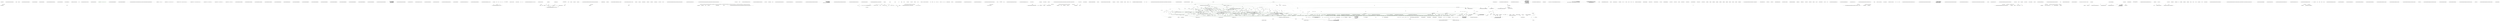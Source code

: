 digraph  {
n18 [label="CommonMark.Syntax.Block", span=""];
n0 [cluster="CommonMark.Syntax.Block.Block(CommonMark.Syntax.BlockTag, int, int)", label="Entry CommonMark.Syntax.Block.Block(CommonMark.Syntax.BlockTag, int, int)", span="18-18"];
n1 [cluster="CommonMark.Syntax.Block.Block(CommonMark.Syntax.BlockTag, int, int)", label="this.Tag = tag", span="20-20"];
n5 [cluster="CommonMark.Syntax.Block.Block(CommonMark.Syntax.BlockTag, int, int)", label="this.IsOpen = true", span="24-24"];
n6 [cluster="CommonMark.Syntax.Block.Block(CommonMark.Syntax.BlockTag, int, int)", label="Exit CommonMark.Syntax.Block.Block(CommonMark.Syntax.BlockTag, int, int)", span="18-18"];
n7 [cluster="CommonMark.Syntax.Block.AsEnumerable()", label="Entry CommonMark.Syntax.Block.AsEnumerable()", span="32-32"];
n8 [cluster="CommonMark.Syntax.Block.AsEnumerable()", label="return new Enumerable(this);", span="34-34"];
n9 [cluster="CommonMark.Syntax.Block.AsEnumerable()", label="Exit CommonMark.Syntax.Block.AsEnumerable()", span="32-32"];
n10 [cluster="CommonMark.Syntax.Enumerable.Enumerable(CommonMark.Syntax.Block)", label="Entry CommonMark.Syntax.Enumerable.Enumerable(CommonMark.Syntax.Block)", span="9-9"];
n11 [cluster="CommonMark.Syntax.Block.CreateDocument()", label="Entry CommonMark.Syntax.Block.CreateDocument()", span="40-40"];
n12 [cluster="CommonMark.Syntax.Block.CreateDocument()", label="Block e = new Block(BlockTag.Document, 1, 1)", span="42-42"];
n13 [cluster="CommonMark.Syntax.Block.CreateDocument()", label="e.ReferenceMap = new Dictionary<string, Reference>()", span="43-43"];
n14 [cluster="CommonMark.Syntax.Block.CreateDocument()", label="e.Top = e", span="44-44"];
n15 [cluster="CommonMark.Syntax.Block.CreateDocument()", label="return e;", span="45-45"];
n17 [cluster="System.Collections.Generic.Dictionary<TKey, TValue>.Dictionary()", label="Entry System.Collections.Generic.Dictionary<TKey, TValue>.Dictionary()", span="0-0"];
n16 [cluster="CommonMark.Syntax.Block.CreateDocument()", label="Exit CommonMark.Syntax.Block.CreateDocument()", span="40-40"];
d23 [cluster="CommonMark.Tests.EmphasisTests.DelayedEmphasisMatch5()", color=green, community=0, label="Helpers.ExecuteTest(''[a*b**c*]'', ''<p>[a<em>b</em><em>c</em>]</p>'')", prediction=0, span="73-73"];
d22 [cluster="CommonMark.Tests.EmphasisTests.DelayedEmphasisMatch5()", label="Entry CommonMark.Tests.EmphasisTests.DelayedEmphasisMatch5()", span="71-71"];
d24 [cluster="CommonMark.Tests.EmphasisTests.DelayedEmphasisMatch5()", label="Exit CommonMark.Tests.EmphasisTests.DelayedEmphasisMatch5()", span="71-71"];
d3 [cluster="CommonMark.Tests.Helpers.ExecuteTest(string, string, CommonMark.CommonMarkSettings, System.Func<System.IO.TextWriter, CommonMark.CommonMarkSettings, CommonMark.Formatters.HtmlFormatter>)", label="Entry CommonMark.Tests.Helpers.ExecuteTest(string, string, CommonMark.CommonMarkSettings, System.Func<System.IO.TextWriter, CommonMark.CommonMarkSettings, CommonMark.Formatters.HtmlFormatter>)", span="18-18"];
d1 [cluster="CommonMark.Tests.EmphasisTests.UnderscoreWithinEmphasis()", label="Helpers.ExecuteTest(''*_*_'', ''<p><em>_</em>_</p>'')", span="19-19"];
d5 [cluster="CommonMark.Tests.EmphasisTests.UnderscoreWithinEmphasis2()", label="Helpers.ExecuteTest(''*a _b _c d_ e*'', ''<p><em>a _b <em>c d</em> e</em></p>'')", span="28-28"];
d8 [cluster="CommonMark.Tests.EmphasisTests.EmphasisWithCommas()", label="Helpers.ExecuteTest(''**foo, *bar*, abc**'', ''<p><strong>foo, <em>bar</em>, abc</strong></p>'')", span="35-35"];
d11 [cluster="CommonMark.Tests.EmphasisTests.DelayedEmphasisMatch1()", label="Helpers.ExecuteTest(''foo ****ba[r****'', ''<p>foo <strong><strong>ba[r</strong></strong></p>'')", span="43-43"];
d14 [cluster="CommonMark.Tests.EmphasisTests.DelayedEmphasisMatch2()", label="Helpers.ExecuteTest(''foo ****ba[r**'', ''<p>foo **<strong>ba[r</strong></p>'')", span="51-51"];
d17 [cluster="CommonMark.Tests.EmphasisTests.DelayedEmphasisMatch3()", label="Helpers.ExecuteTest(''foo **ba[r****'', ''<p>foo <strong>ba[r</strong>**</p>'')", span="59-59"];
d20 [cluster="CommonMark.Tests.EmphasisTests.DelayedEmphasisMatch4()", label="Helpers.ExecuteTest(''**[foo* bar'', ''<p>*<em>[foo</em> bar</p>'')", span="66-66"];
d0 [cluster="CommonMark.Tests.EmphasisTests.UnderscoreWithinEmphasis()", label="Entry CommonMark.Tests.EmphasisTests.UnderscoreWithinEmphasis()", span="14-14"];
d2 [cluster="CommonMark.Tests.EmphasisTests.UnderscoreWithinEmphasis()", label="Exit CommonMark.Tests.EmphasisTests.UnderscoreWithinEmphasis()", span="14-14"];
d4 [cluster="CommonMark.Tests.EmphasisTests.UnderscoreWithinEmphasis2()", label="Entry CommonMark.Tests.EmphasisTests.UnderscoreWithinEmphasis2()", span="24-24"];
d6 [cluster="CommonMark.Tests.EmphasisTests.UnderscoreWithinEmphasis2()", label="Exit CommonMark.Tests.EmphasisTests.UnderscoreWithinEmphasis2()", span="24-24"];
d7 [cluster="CommonMark.Tests.EmphasisTests.EmphasisWithCommas()", label="Entry CommonMark.Tests.EmphasisTests.EmphasisWithCommas()", span="33-33"];
d9 [cluster="CommonMark.Tests.EmphasisTests.EmphasisWithCommas()", label="Exit CommonMark.Tests.EmphasisTests.EmphasisWithCommas()", span="33-33"];
d10 [cluster="CommonMark.Tests.EmphasisTests.DelayedEmphasisMatch1()", label="Entry CommonMark.Tests.EmphasisTests.DelayedEmphasisMatch1()", span="40-40"];
d12 [cluster="CommonMark.Tests.EmphasisTests.DelayedEmphasisMatch1()", label="Exit CommonMark.Tests.EmphasisTests.DelayedEmphasisMatch1()", span="40-40"];
d13 [cluster="CommonMark.Tests.EmphasisTests.DelayedEmphasisMatch2()", label="Entry CommonMark.Tests.EmphasisTests.DelayedEmphasisMatch2()", span="48-48"];
d15 [cluster="CommonMark.Tests.EmphasisTests.DelayedEmphasisMatch2()", label="Exit CommonMark.Tests.EmphasisTests.DelayedEmphasisMatch2()", span="48-48"];
d16 [cluster="CommonMark.Tests.EmphasisTests.DelayedEmphasisMatch3()", label="Entry CommonMark.Tests.EmphasisTests.DelayedEmphasisMatch3()", span="56-56"];
d18 [cluster="CommonMark.Tests.EmphasisTests.DelayedEmphasisMatch3()", label="Exit CommonMark.Tests.EmphasisTests.DelayedEmphasisMatch3()", span="56-56"];
d19 [cluster="CommonMark.Tests.EmphasisTests.DelayedEmphasisMatch4()", label="Entry CommonMark.Tests.EmphasisTests.DelayedEmphasisMatch4()", span="64-64"];
d21 [cluster="CommonMark.Tests.EmphasisTests.DelayedEmphasisMatch4()", label="Exit CommonMark.Tests.EmphasisTests.DelayedEmphasisMatch4()", span="64-64"];
m0_98 [cluster="CommonMark.Parser.PositionTracker.AddBlockOffset(int)", file="BlockMethods.cs", label="Entry CommonMark.Parser.PositionTracker.AddBlockOffset(int)", span="17-17"];
m0_3 [cluster="CommonMark.Parser.BlockMethods.AcceptsLines(CommonMark.Syntax.BlockTag)", file="BlockMethods.cs", label="Entry CommonMark.Parser.BlockMethods.AcceptsLines(CommonMark.Syntax.BlockTag)", span="25-25"];
m0_4 [cluster="CommonMark.Parser.BlockMethods.AcceptsLines(CommonMark.Syntax.BlockTag)", file="BlockMethods.cs", label="return (block_type == BlockTag.Paragraph ||\r\n                    block_type == BlockTag.AtxHeading ||\r\n                    block_type == BlockTag.IndentedCode ||\r\n                    block_type == BlockTag.FencedCode);", span="27-30"];
m0_5 [cluster="CommonMark.Parser.BlockMethods.AcceptsLines(CommonMark.Syntax.BlockTag)", file="BlockMethods.cs", label="Exit CommonMark.Parser.BlockMethods.AcceptsLines(CommonMark.Syntax.BlockTag)", span="25-25"];
m0_141 [cluster="System.Collections.Generic.Stack<T>.Pop()", file="BlockMethods.cs", label="Entry System.Collections.Generic.Stack<T>.Pop()", span="0-0"];
m0_22 [cluster="string.Format(System.IFormatProvider, string, object, object)", file="BlockMethods.cs", label="Entry string.Format(System.IFormatProvider, string, object, object)", span="0-0"];
m0_24 [cluster="CommonMark.Parser.PositionTracker.PositionTracker(int)", file="BlockMethods.cs", label="Entry CommonMark.Parser.PositionTracker.PositionTracker(int)", span="8-8"];
m0_23 [cluster="CommonMark.Syntax.StringContent.StringContent()", file="BlockMethods.cs", label="Entry CommonMark.Syntax.StringContent.StringContent()", span="10-10"];
m0_96 [cluster="CommonMark.Parser.InlineMethods.ParseReference(CommonMark.Parser.Subject)", file="BlockMethods.cs", label="Entry CommonMark.Parser.InlineMethods.ParseReference(CommonMark.Parser.Subject)", span="1106-1106"];
m0_207 [cluster="CommonMark.Syntax.ListData.ListData()", file="BlockMethods.cs", label="Entry CommonMark.Syntax.ListData.ListData()", span="9-9"];
m0_410 [cluster="CommonMark.Parser.Scanner.scan_close_code_fence(string, int, int, int)", file="BlockMethods.cs", label="Entry CommonMark.Parser.Scanner.scan_close_code_fence(string, int, int, int)", span="424-424"];
m0_21 [cluster="CommonMark.CommonMarkException.CommonMarkException(string)", file="BlockMethods.cs", label="Entry CommonMark.CommonMarkException.CommonMarkException(string)", span="30-30"];
m0_217 [cluster="CommonMark.Parser.BlockMethods.AdvanceOffset(string, int, bool, ref int, ref int)", file="BlockMethods.cs", label="Entry CommonMark.Parser.BlockMethods.AdvanceOffset(string, int, bool, ref int, ref int)", span="409-409"];
m0_218 [cluster="CommonMark.Parser.BlockMethods.AdvanceOffset(string, int, bool, ref int, ref int)", file="BlockMethods.cs", label="char c", span="411-411"];
m0_219 [cluster="CommonMark.Parser.BlockMethods.AdvanceOffset(string, int, bool, ref int, ref int)", file="BlockMethods.cs", label="count > 0 && (c = line[offset]) != '\n'", span="412-412"];
m0_221 [cluster="CommonMark.Parser.BlockMethods.AdvanceOffset(string, int, bool, ref int, ref int)", file="BlockMethods.cs", label="var chars_to_tab = 4 - (column % TabSize)", span="416-416"];
m0_222 [cluster="CommonMark.Parser.BlockMethods.AdvanceOffset(string, int, bool, ref int, ref int)", file="BlockMethods.cs", label="column += chars_to_tab", span="417-417"];
m0_223 [cluster="CommonMark.Parser.BlockMethods.AdvanceOffset(string, int, bool, ref int, ref int)", file="BlockMethods.cs", label="offset += 1", span="418-418"];
m0_224 [cluster="CommonMark.Parser.BlockMethods.AdvanceOffset(string, int, bool, ref int, ref int)", file="BlockMethods.cs", label="count -= columns ? chars_to_tab : 1", span="419-419"];
m0_225 [cluster="CommonMark.Parser.BlockMethods.AdvanceOffset(string, int, bool, ref int, ref int)", file="BlockMethods.cs", label="offset += 1", span="423-423"];
m0_226 [cluster="CommonMark.Parser.BlockMethods.AdvanceOffset(string, int, bool, ref int, ref int)", file="BlockMethods.cs", label="column += 1", span="424-424"];
m0_227 [cluster="CommonMark.Parser.BlockMethods.AdvanceOffset(string, int, bool, ref int, ref int)", file="BlockMethods.cs", label="count -= 1", span="425-425"];
m0_220 [cluster="CommonMark.Parser.BlockMethods.AdvanceOffset(string, int, bool, ref int, ref int)", file="BlockMethods.cs", label="c == '\t'", span="414-414"];
m0_228 [cluster="CommonMark.Parser.BlockMethods.AdvanceOffset(string, int, bool, ref int, ref int)", file="BlockMethods.cs", label="Exit CommonMark.Parser.BlockMethods.AdvanceOffset(string, int, bool, ref int, ref int)", span="409-409"];
m0_403 [cluster="CommonMark.Parser.BlockMethods.FindFirstNonspace(string, int, int, out int, out int, out char)", file="BlockMethods.cs", label="Entry CommonMark.Parser.BlockMethods.FindFirstNonspace(string, int, int, out int, out int, out char)", span="883-883"];
m0_413 [cluster="CommonMark.Parser.BlockMethods.FindFirstNonspace(string, int, int, out int, out int, out char)", file="BlockMethods.cs", label="var chars_to_tab = TabSize - (column%TabSize)", span="886-886"];
m0_414 [cluster="CommonMark.Parser.BlockMethods.FindFirstNonspace(string, int, int, out int, out int, out char)", file="BlockMethods.cs", label="first_nonspace = offset", span="887-887"];
m0_415 [cluster="CommonMark.Parser.BlockMethods.FindFirstNonspace(string, int, int, out int, out int, out char)", file="BlockMethods.cs", label="first_nonspace_column = column", span="888-888"];
m0_416 [cluster="CommonMark.Parser.BlockMethods.FindFirstNonspace(string, int, int, out int, out int, out char)", file="BlockMethods.cs", label="(curChar = ln[first_nonspace]) != '\n'", span="889-889"];
m0_420 [cluster="CommonMark.Parser.BlockMethods.FindFirstNonspace(string, int, int, out int, out int, out char)", file="BlockMethods.cs", label="chars_to_tab--", span="895-895"];
m0_425 [cluster="CommonMark.Parser.BlockMethods.FindFirstNonspace(string, int, int, out int, out int, out char)", file="BlockMethods.cs", label="first_nonspace_column += chars_to_tab", span="901-901"];
m0_418 [cluster="CommonMark.Parser.BlockMethods.FindFirstNonspace(string, int, int, out int, out int, out char)", file="BlockMethods.cs", label="first_nonspace++", span="893-893"];
m0_424 [cluster="CommonMark.Parser.BlockMethods.FindFirstNonspace(string, int, int, out int, out int, out char)", file="BlockMethods.cs", label="first_nonspace++", span="900-900"];
m0_419 [cluster="CommonMark.Parser.BlockMethods.FindFirstNonspace(string, int, int, out int, out int, out char)", file="BlockMethods.cs", label="first_nonspace_column++", span="894-894"];
m0_417 [cluster="CommonMark.Parser.BlockMethods.FindFirstNonspace(string, int, int, out int, out int, out char)", file="BlockMethods.cs", label="curChar == ' '", span="891-891"];
m0_423 [cluster="CommonMark.Parser.BlockMethods.FindFirstNonspace(string, int, int, out int, out int, out char)", file="BlockMethods.cs", label="curChar == '\t'", span="898-898"];
m0_421 [cluster="CommonMark.Parser.BlockMethods.FindFirstNonspace(string, int, int, out int, out int, out char)", file="BlockMethods.cs", label="chars_to_tab == 0", span="896-896"];
m0_422 [cluster="CommonMark.Parser.BlockMethods.FindFirstNonspace(string, int, int, out int, out int, out char)", file="BlockMethods.cs", label="chars_to_tab = TabSize", span="896-896"];
m0_426 [cluster="CommonMark.Parser.BlockMethods.FindFirstNonspace(string, int, int, out int, out int, out char)", file="BlockMethods.cs", label="chars_to_tab = TabSize", span="902-902"];
m0_427 [cluster="CommonMark.Parser.BlockMethods.FindFirstNonspace(string, int, int, out int, out int, out char)", file="BlockMethods.cs", label="Exit CommonMark.Parser.BlockMethods.FindFirstNonspace(string, int, int, out int, out int, out char)", span="883-883"];
m0_105 [cluster="CommonMark.Parser.BlockMethods.CreateChildBlock(CommonMark.Syntax.Block, CommonMark.Parser.LineInfo, CommonMark.Syntax.BlockTag, int)", file="BlockMethods.cs", label="Entry CommonMark.Parser.BlockMethods.CreateChildBlock(CommonMark.Syntax.Block, CommonMark.Parser.LineInfo, CommonMark.Syntax.BlockTag, int)", span="202-202"];
m0_106 [cluster="CommonMark.Parser.BlockMethods.CreateChildBlock(CommonMark.Syntax.Block, CommonMark.Parser.LineInfo, CommonMark.Syntax.BlockTag, int)", file="BlockMethods.cs", label="!CanContain(parent.Tag, blockType)", span="206-206"];
m0_107 [cluster="CommonMark.Parser.BlockMethods.CreateChildBlock(CommonMark.Syntax.Block, CommonMark.Parser.LineInfo, CommonMark.Syntax.BlockTag, int)", file="BlockMethods.cs", label="Finalize(parent, line)", span="208-208"];
m0_108 [cluster="CommonMark.Parser.BlockMethods.CreateChildBlock(CommonMark.Syntax.Block, CommonMark.Parser.LineInfo, CommonMark.Syntax.BlockTag, int)", file="BlockMethods.cs", label="parent = parent.Parent", span="209-209"];
m0_109 [cluster="CommonMark.Parser.BlockMethods.CreateChildBlock(CommonMark.Syntax.Block, CommonMark.Parser.LineInfo, CommonMark.Syntax.BlockTag, int)", file="BlockMethods.cs", label="var startPosition = line.IsTrackingPositions ? line.CalculateOrigin(startColumn, true) : line.LineOffset", span="212-212"];
m0_110 [cluster="CommonMark.Parser.BlockMethods.CreateChildBlock(CommonMark.Syntax.Block, CommonMark.Parser.LineInfo, CommonMark.Syntax.BlockTag, int)", file="BlockMethods.cs", label="Block child = new Block(blockType, line.LineNumber, startColumn + 1, startPosition)", span="214-214"];
m0_111 [cluster="CommonMark.Parser.BlockMethods.CreateChildBlock(CommonMark.Syntax.Block, CommonMark.Parser.LineInfo, CommonMark.Syntax.BlockTag, int)", file="BlockMethods.cs", label="child.Parent = parent", span="216-216"];
m0_112 [cluster="CommonMark.Parser.BlockMethods.CreateChildBlock(CommonMark.Syntax.Block, CommonMark.Parser.LineInfo, CommonMark.Syntax.BlockTag, int)", file="BlockMethods.cs", label="child.Top = parent.Top", span="217-217"];
m0_113 [cluster="CommonMark.Parser.BlockMethods.CreateChildBlock(CommonMark.Syntax.Block, CommonMark.Parser.LineInfo, CommonMark.Syntax.BlockTag, int)", file="BlockMethods.cs", label="var lastChild = parent.LastChild", span="219-219"];
m0_117 [cluster="CommonMark.Parser.BlockMethods.CreateChildBlock(CommonMark.Syntax.Block, CommonMark.Parser.LineInfo, CommonMark.Syntax.BlockTag, int)", file="BlockMethods.cs", label="parent.FirstChild = child", span="229-229"];
m0_118 [cluster="CommonMark.Parser.BlockMethods.CreateChildBlock(CommonMark.Syntax.Block, CommonMark.Parser.LineInfo, CommonMark.Syntax.BlockTag, int)", file="BlockMethods.cs", label="parent.LastChild = child", span="232-232"];
m0_115 [cluster="CommonMark.Parser.BlockMethods.CreateChildBlock(CommonMark.Syntax.Block, CommonMark.Parser.LineInfo, CommonMark.Syntax.BlockTag, int)", file="BlockMethods.cs", label="lastChild.NextSibling = child", span="222-222"];
m0_116 [cluster="CommonMark.Parser.BlockMethods.CreateChildBlock(CommonMark.Syntax.Block, CommonMark.Parser.LineInfo, CommonMark.Syntax.BlockTag, int)", file="BlockMethods.cs", label="child.Previous = lastChild", span="224-224"];
m0_119 [cluster="CommonMark.Parser.BlockMethods.CreateChildBlock(CommonMark.Syntax.Block, CommonMark.Parser.LineInfo, CommonMark.Syntax.BlockTag, int)", file="BlockMethods.cs", label="return child;", span="233-233"];
m0_114 [cluster="CommonMark.Parser.BlockMethods.CreateChildBlock(CommonMark.Syntax.Block, CommonMark.Parser.LineInfo, CommonMark.Syntax.BlockTag, int)", file="BlockMethods.cs", label="lastChild != null", span="220-220"];
m0_120 [cluster="CommonMark.Parser.BlockMethods.CreateChildBlock(CommonMark.Syntax.Block, CommonMark.Parser.LineInfo, CommonMark.Syntax.BlockTag, int)", file="BlockMethods.cs", label="Exit CommonMark.Parser.BlockMethods.CreateChildBlock(CommonMark.Syntax.Block, CommonMark.Parser.LineInfo, CommonMark.Syntax.BlockTag, int)", span="202-202"];
m0_405 [cluster="CommonMark.Parser.Scanner.scan_open_code_fence(string, int, int)", file="BlockMethods.cs", label="Entry CommonMark.Parser.Scanner.scan_open_code_fence(string, int, int)", span="377-377"];
m0_122 [cluster="CommonMark.Parser.BlockMethods.AdjustInlineSourcePosition(CommonMark.Syntax.Inline, CommonMark.Parser.PositionTracker, ref System.Collections.Generic.Stack<CommonMark.Syntax.Inline>)", file="BlockMethods.cs", label="Entry CommonMark.Parser.BlockMethods.AdjustInlineSourcePosition(CommonMark.Syntax.Inline, CommonMark.Parser.PositionTracker, ref System.Collections.Generic.Stack<CommonMark.Syntax.Inline>)", span="236-236"];
m0_123 [cluster="CommonMark.Parser.BlockMethods.AdjustInlineSourcePosition(CommonMark.Syntax.Inline, CommonMark.Parser.PositionTracker, ref System.Collections.Generic.Stack<CommonMark.Syntax.Inline>)", file="BlockMethods.cs", label="stack == null", span="238-238"];
m0_125 [cluster="CommonMark.Parser.BlockMethods.AdjustInlineSourcePosition(CommonMark.Syntax.Inline, CommonMark.Parser.PositionTracker, ref System.Collections.Generic.Stack<CommonMark.Syntax.Inline>)", file="BlockMethods.cs", label="inline != null", span="241-241"];
m0_126 [cluster="CommonMark.Parser.BlockMethods.AdjustInlineSourcePosition(CommonMark.Syntax.Inline, CommonMark.Parser.PositionTracker, ref System.Collections.Generic.Stack<CommonMark.Syntax.Inline>)", file="BlockMethods.cs", label="inline.SourcePosition = tracker.CalculateInlineOrigin(inline.SourcePosition, true)", span="243-243"];
m0_127 [cluster="CommonMark.Parser.BlockMethods.AdjustInlineSourcePosition(CommonMark.Syntax.Inline, CommonMark.Parser.PositionTracker, ref System.Collections.Generic.Stack<CommonMark.Syntax.Inline>)", file="BlockMethods.cs", label="inline.SourceLastPosition = tracker.CalculateInlineOrigin(inline.SourceLastPosition, false)", span="244-244"];
m0_128 [cluster="CommonMark.Parser.BlockMethods.AdjustInlineSourcePosition(CommonMark.Syntax.Inline, CommonMark.Parser.PositionTracker, ref System.Collections.Generic.Stack<CommonMark.Syntax.Inline>)", file="BlockMethods.cs", label="inline.FirstChild != null", span="246-246"];
m0_129 [cluster="CommonMark.Parser.BlockMethods.AdjustInlineSourcePosition(CommonMark.Syntax.Inline, CommonMark.Parser.PositionTracker, ref System.Collections.Generic.Stack<CommonMark.Syntax.Inline>)", file="BlockMethods.cs", label="inline.NextSibling != null", span="248-248"];
m0_130 [cluster="CommonMark.Parser.BlockMethods.AdjustInlineSourcePosition(CommonMark.Syntax.Inline, CommonMark.Parser.PositionTracker, ref System.Collections.Generic.Stack<CommonMark.Syntax.Inline>)", file="BlockMethods.cs", label="stack.Push(inline.NextSibling)", span="249-249"];
m0_131 [cluster="CommonMark.Parser.BlockMethods.AdjustInlineSourcePosition(CommonMark.Syntax.Inline, CommonMark.Parser.PositionTracker, ref System.Collections.Generic.Stack<CommonMark.Syntax.Inline>)", file="BlockMethods.cs", label="inline = inline.FirstChild", span="251-251"];
m0_132 [cluster="CommonMark.Parser.BlockMethods.AdjustInlineSourcePosition(CommonMark.Syntax.Inline, CommonMark.Parser.PositionTracker, ref System.Collections.Generic.Stack<CommonMark.Syntax.Inline>)", file="BlockMethods.cs", label="inline.NextSibling != null", span="253-253"];
m0_133 [cluster="CommonMark.Parser.BlockMethods.AdjustInlineSourcePosition(CommonMark.Syntax.Inline, CommonMark.Parser.PositionTracker, ref System.Collections.Generic.Stack<CommonMark.Syntax.Inline>)", file="BlockMethods.cs", label="inline = inline.NextSibling", span="255-255"];
m0_134 [cluster="CommonMark.Parser.BlockMethods.AdjustInlineSourcePosition(CommonMark.Syntax.Inline, CommonMark.Parser.PositionTracker, ref System.Collections.Generic.Stack<CommonMark.Syntax.Inline>)", file="BlockMethods.cs", label="stack.Count > 0", span="257-257"];
m0_124 [cluster="CommonMark.Parser.BlockMethods.AdjustInlineSourcePosition(CommonMark.Syntax.Inline, CommonMark.Parser.PositionTracker, ref System.Collections.Generic.Stack<CommonMark.Syntax.Inline>)", file="BlockMethods.cs", label="stack = new Stack<Inline>()", span="239-239"];
m0_136 [cluster="CommonMark.Parser.BlockMethods.AdjustInlineSourcePosition(CommonMark.Syntax.Inline, CommonMark.Parser.PositionTracker, ref System.Collections.Generic.Stack<CommonMark.Syntax.Inline>)", file="BlockMethods.cs", label="inline = null", span="263-263"];
m0_137 [cluster="CommonMark.Parser.BlockMethods.AdjustInlineSourcePosition(CommonMark.Syntax.Inline, CommonMark.Parser.PositionTracker, ref System.Collections.Generic.Stack<CommonMark.Syntax.Inline>)", file="BlockMethods.cs", label="Exit CommonMark.Parser.BlockMethods.AdjustInlineSourcePosition(CommonMark.Syntax.Inline, CommonMark.Parser.PositionTracker, ref System.Collections.Generic.Stack<CommonMark.Syntax.Inline>)", span="236-236"];
m0_95 [cluster="CommonMark.Syntax.StringContent.FillSubject(CommonMark.Parser.Subject)", file="BlockMethods.cs", label="Entry CommonMark.Syntax.StringContent.FillSubject(CommonMark.Parser.Subject)", span="96-96"];
m0_26 [cluster="CommonMark.Syntax.StringContent.Append(string, int, int)", file="BlockMethods.cs", label="Entry CommonMark.Syntax.StringContent.Append(string, int, int)", span="40-40"];
m0_102 [cluster="CommonMark.Syntax.StringContent.TakeFromStart(int, bool)", file="BlockMethods.cs", label="Entry CommonMark.Syntax.StringContent.TakeFromStart(int, bool)", span="217-217"];
m0_0 [cluster="CommonMark.Parser.BlockMethods.CanContain(CommonMark.Syntax.BlockTag, CommonMark.Syntax.BlockTag)", file="BlockMethods.cs", label="Entry CommonMark.Parser.BlockMethods.CanContain(CommonMark.Syntax.BlockTag, CommonMark.Syntax.BlockTag)", span="14-14"];
m0_1 [cluster="CommonMark.Parser.BlockMethods.CanContain(CommonMark.Syntax.BlockTag, CommonMark.Syntax.BlockTag)", file="BlockMethods.cs", label="return (parent_type == BlockTag.Document ||\r\n                     parent_type == BlockTag.BlockQuote ||\r\n                     parent_type == BlockTag.ListItem ||\r\n                     (parent_type == BlockTag.List && child_type == BlockTag.ListItem));", span="16-19"];
m0_2 [cluster="CommonMark.Parser.BlockMethods.CanContain(CommonMark.Syntax.BlockTag, CommonMark.Syntax.BlockTag)", file="BlockMethods.cs", label="Exit CommonMark.Parser.BlockMethods.CanContain(CommonMark.Syntax.BlockTag, CommonMark.Syntax.BlockTag)", span="14-14"];
m0_25 [cluster="CommonMark.Parser.PositionTracker.AddOffset(CommonMark.Parser.LineInfo, int, int)", file="BlockMethods.cs", label="Entry CommonMark.Parser.PositionTracker.AddOffset(CommonMark.Parser.LineInfo, int, int)", span="22-22"];
m0_412 [cluster="CommonMark.Utilities.Warning(string, params object[])", file="BlockMethods.cs", label="Entry CommonMark.Utilities.Warning(string, params object[])", span="17-17"];
m0_173 [cluster="CommonMark.Parser.BlockMethods.ParseListMarker(string, int, out CommonMark.Syntax.ListData)", file="BlockMethods.cs", label="Entry CommonMark.Parser.BlockMethods.ParseListMarker(string, int, out CommonMark.Syntax.ListData)", span="336-336"];
m0_174 [cluster="CommonMark.Parser.BlockMethods.ParseListMarker(string, int, out CommonMark.Syntax.ListData)", file="BlockMethods.cs", label="char c", span="338-338"];
m0_177 [cluster="CommonMark.Parser.BlockMethods.ParseListMarker(string, int, out CommonMark.Syntax.ListData)", file="BlockMethods.cs", label="var len = ln.Length", span="341-341"];
m0_178 [cluster="CommonMark.Parser.BlockMethods.ParseListMarker(string, int, out CommonMark.Syntax.ListData)", file="BlockMethods.cs", label="startpos = pos", span="343-343"];
m0_179 [cluster="CommonMark.Parser.BlockMethods.ParseListMarker(string, int, out CommonMark.Syntax.ListData)", file="BlockMethods.cs", label="c = ln[pos]", span="344-344"];
m0_180 [cluster="CommonMark.Parser.BlockMethods.ParseListMarker(string, int, out CommonMark.Syntax.ListData)", file="BlockMethods.cs", label="c == '+' || c == '•' || ((c == '*' || c == '-') && 0 == Scanner.scan_thematic_break(ln, pos, len))", span="346-346"];
m0_181 [cluster="CommonMark.Parser.BlockMethods.ParseListMarker(string, int, out CommonMark.Syntax.ListData)", file="BlockMethods.cs", label="pos++", span="348-348"];
m0_182 [cluster="CommonMark.Parser.BlockMethods.ParseListMarker(string, int, out CommonMark.Syntax.ListData)", file="BlockMethods.cs", label="pos == len || (ln[pos] != ' ' && ln[pos] != '\n')", span="349-349"];
m0_189 [cluster="CommonMark.Parser.BlockMethods.ParseListMarker(string, int, out CommonMark.Syntax.ListData)", file="BlockMethods.cs", label="pos < len - 1", span="361-361"];
m0_190 [cluster="CommonMark.Parser.BlockMethods.ParseListMarker(string, int, out CommonMark.Syntax.ListData)", file="BlockMethods.cs", label="c = ln[++pos]", span="363-363"];
m0_193 [cluster="CommonMark.Parser.BlockMethods.ParseListMarker(string, int, out CommonMark.Syntax.ListData)", file="BlockMethods.cs", label="pos >= len - 1 || (c != '.' && c != ')')", span="371-371"];
m0_195 [cluster="CommonMark.Parser.BlockMethods.ParseListMarker(string, int, out CommonMark.Syntax.ListData)", file="BlockMethods.cs", label="pos++", span="374-374"];
m0_196 [cluster="CommonMark.Parser.BlockMethods.ParseListMarker(string, int, out CommonMark.Syntax.ListData)", file="BlockMethods.cs", label="pos == len || (ln[pos] != ' ' && ln[pos] != '\n')", span="375-375"];
m0_204 [cluster="CommonMark.Parser.BlockMethods.ParseListMarker(string, int, out CommonMark.Syntax.ListData)", file="BlockMethods.cs", label="return (pos - startpos);", span="390-390"];
m0_175 [cluster="CommonMark.Parser.BlockMethods.ParseListMarker(string, int, out CommonMark.Syntax.ListData)", file="BlockMethods.cs", label="int startpos", span="339-339"];
m0_176 [cluster="CommonMark.Parser.BlockMethods.ParseListMarker(string, int, out CommonMark.Syntax.ListData)", file="BlockMethods.cs", label="data = null", span="340-340"];
m0_185 [cluster="CommonMark.Parser.BlockMethods.ParseListMarker(string, int, out CommonMark.Syntax.ListData)", file="BlockMethods.cs", label="data.BulletChar = c", span="353-353"];
m0_187 [cluster="CommonMark.Parser.BlockMethods.ParseListMarker(string, int, out CommonMark.Syntax.ListData)", file="BlockMethods.cs", label="c >= '0' && c <= '9'", span="356-356"];
m0_188 [cluster="CommonMark.Parser.BlockMethods.ParseListMarker(string, int, out CommonMark.Syntax.ListData)", file="BlockMethods.cs", label="int start = c - '0'", span="359-359"];
m0_202 [cluster="CommonMark.Parser.BlockMethods.ParseListMarker(string, int, out CommonMark.Syntax.ListData)", file="BlockMethods.cs", label="data.Delimiter = (c == '.' ? ListDelimiter.Period : ListDelimiter.Parenthesis)", span="382-382"];
m0_183 [cluster="CommonMark.Parser.BlockMethods.ParseListMarker(string, int, out CommonMark.Syntax.ListData)", file="BlockMethods.cs", label="return 0;", span="350-350"];
m0_184 [cluster="CommonMark.Parser.BlockMethods.ParseListMarker(string, int, out CommonMark.Syntax.ListData)", file="BlockMethods.cs", label="data = new ListData()", span="352-352"];
m0_186 [cluster="CommonMark.Parser.BlockMethods.ParseListMarker(string, int, out CommonMark.Syntax.ListData)", file="BlockMethods.cs", label="data.Start = 1", span="354-354"];
m0_203 [cluster="CommonMark.Parser.BlockMethods.ParseListMarker(string, int, out CommonMark.Syntax.ListData)", file="BlockMethods.cs", label="return 0;", span="387-387"];
m0_191 [cluster="CommonMark.Parser.BlockMethods.ParseListMarker(string, int, out CommonMark.Syntax.ListData)", file="BlockMethods.cs", label="c >= '0' && c <= '9' && start < 100000000", span="365-365"];
m0_192 [cluster="CommonMark.Parser.BlockMethods.ParseListMarker(string, int, out CommonMark.Syntax.ListData)", file="BlockMethods.cs", label="start = start * 10 + (c - '0')", span="366-366"];
m0_201 [cluster="CommonMark.Parser.BlockMethods.ParseListMarker(string, int, out CommonMark.Syntax.ListData)", file="BlockMethods.cs", label="data.Start = start", span="381-381"];
m0_194 [cluster="CommonMark.Parser.BlockMethods.ParseListMarker(string, int, out CommonMark.Syntax.ListData)", file="BlockMethods.cs", label="return 0;", span="372-372"];
m0_197 [cluster="CommonMark.Parser.BlockMethods.ParseListMarker(string, int, out CommonMark.Syntax.ListData)", file="BlockMethods.cs", label="return 0;", span="376-376"];
m0_198 [cluster="CommonMark.Parser.BlockMethods.ParseListMarker(string, int, out CommonMark.Syntax.ListData)", file="BlockMethods.cs", label="data = new ListData()", span="378-378"];
m0_199 [cluster="CommonMark.Parser.BlockMethods.ParseListMarker(string, int, out CommonMark.Syntax.ListData)", file="BlockMethods.cs", label="data.ListType = ListType.Ordered", span="379-379"];
m0_200 [cluster="CommonMark.Parser.BlockMethods.ParseListMarker(string, int, out CommonMark.Syntax.ListData)", file="BlockMethods.cs", label="data.BulletChar = '\0'", span="380-380"];
m0_205 [cluster="CommonMark.Parser.BlockMethods.ParseListMarker(string, int, out CommonMark.Syntax.ListData)", file="BlockMethods.cs", label="Exit CommonMark.Parser.BlockMethods.ParseListMarker(string, int, out CommonMark.Syntax.ListData)", span="336-336"];
m0_406 [cluster="CommonMark.Syntax.FencedCodeData.FencedCodeData()", file="BlockMethods.cs", label="Entry CommonMark.Syntax.FencedCodeData.FencedCodeData()", span="9-9"];
m0_407 [cluster="CommonMark.Parser.Scanner.scan_html_block_start(string, int, int)", file="BlockMethods.cs", label="Entry CommonMark.Parser.Scanner.scan_html_block_start(string, int, int)", span="9-9"];
m0_206 [cluster="CommonMark.Parser.Scanner.scan_thematic_break(string, int, int)", file="BlockMethods.cs", label="Entry CommonMark.Parser.Scanner.scan_thematic_break(string, int, int)", span="338-338"];
m0_208 [cluster="CommonMark.Parser.BlockMethods.ContainsSingleLine(CommonMark.Syntax.StringContent)", file="BlockMethods.cs", label="Entry CommonMark.Parser.BlockMethods.ContainsSingleLine(CommonMark.Syntax.StringContent)", span="393-393"];
m0_209 [cluster="CommonMark.Parser.BlockMethods.ContainsSingleLine(CommonMark.Syntax.StringContent)", file="BlockMethods.cs", label="content == null", span="395-395"];
m0_211 [cluster="CommonMark.Parser.BlockMethods.ContainsSingleLine(CommonMark.Syntax.StringContent)", file="BlockMethods.cs", label="var i = content.IndexOf('\n')", span="397-397"];
m0_212 [cluster="CommonMark.Parser.BlockMethods.ContainsSingleLine(CommonMark.Syntax.StringContent)", file="BlockMethods.cs", label="return (i == -1 || i == content.Length - 1);", span="398-398"];
m0_210 [cluster="CommonMark.Parser.BlockMethods.ContainsSingleLine(CommonMark.Syntax.StringContent)", file="BlockMethods.cs", label="return true;", span="396-396"];
m0_213 [cluster="CommonMark.Parser.BlockMethods.ContainsSingleLine(CommonMark.Syntax.StringContent)", file="BlockMethods.cs", label="Exit CommonMark.Parser.BlockMethods.ContainsSingleLine(CommonMark.Syntax.StringContent)", span="393-393"];
m0_404 [cluster="CommonMark.Parser.Scanner.scan_atx_heading_start(string, int, int, out int)", file="BlockMethods.cs", label="Entry CommonMark.Parser.Scanner.scan_atx_heading_start(string, int, int, out int)", span="244-244"];
m0_142 [cluster="CommonMark.Parser.BlockMethods.ProcessInlines(CommonMark.Syntax.Block, System.Collections.Generic.Dictionary<string, CommonMark.Syntax.Reference>, CommonMark.CommonMarkSettings)", file="BlockMethods.cs", label="Entry CommonMark.Parser.BlockMethods.ProcessInlines(CommonMark.Syntax.Block, System.Collections.Generic.Dictionary<string, CommonMark.Syntax.Reference>, CommonMark.CommonMarkSettings)", span="275-275"];
m0_143 [cluster="CommonMark.Parser.BlockMethods.ProcessInlines(CommonMark.Syntax.Block, System.Collections.Generic.Dictionary<string, CommonMark.Syntax.Reference>, CommonMark.CommonMarkSettings)", file="BlockMethods.cs", label="Stack<Inline> inlineStack = null", span="277-277"];
m0_145 [cluster="CommonMark.Parser.BlockMethods.ProcessInlines(CommonMark.Syntax.Block, System.Collections.Generic.Dictionary<string, CommonMark.Syntax.Reference>, CommonMark.CommonMarkSettings)", file="BlockMethods.cs", label="var parsers = settings.InlineParsers", span="279-279"];
m0_146 [cluster="CommonMark.Parser.BlockMethods.ProcessInlines(CommonMark.Syntax.Block, System.Collections.Generic.Dictionary<string, CommonMark.Syntax.Reference>, CommonMark.CommonMarkSettings)", file="BlockMethods.cs", label="var specialCharacters = settings.InlineParserSpecialCharacters", span="280-280"];
m0_147 [cluster="CommonMark.Parser.BlockMethods.ProcessInlines(CommonMark.Syntax.Block, System.Collections.Generic.Dictionary<string, CommonMark.Syntax.Reference>, CommonMark.CommonMarkSettings)", file="BlockMethods.cs", label="var subj = new Subject(refmap)", span="281-281"];
m0_150 [cluster="CommonMark.Parser.BlockMethods.ProcessInlines(CommonMark.Syntax.Block, System.Collections.Generic.Dictionary<string, CommonMark.Syntax.Reference>, CommonMark.CommonMarkSettings)", file="BlockMethods.cs", label="block != null", span="286-286"];
m0_151 [cluster="CommonMark.Parser.BlockMethods.ProcessInlines(CommonMark.Syntax.Block, System.Collections.Generic.Dictionary<string, CommonMark.Syntax.Reference>, CommonMark.CommonMarkSettings)", file="BlockMethods.cs", label="var tag = block.Tag", span="288-288"];
m0_153 [cluster="CommonMark.Parser.BlockMethods.ProcessInlines(CommonMark.Syntax.Block, System.Collections.Generic.Dictionary<string, CommonMark.Syntax.Reference>, CommonMark.CommonMarkSettings)", file="BlockMethods.cs", label="sc = block.StringContent", span="291-291"];
m0_157 [cluster="CommonMark.Parser.BlockMethods.ProcessInlines(CommonMark.Syntax.Block, System.Collections.Generic.Dictionary<string, CommonMark.Syntax.Reference>, CommonMark.CommonMarkSettings)", file="BlockMethods.cs", label="block.InlineContent = InlineMethods.parse_inlines(subj, refmap, parsers, specialCharacters)", span="297-297"];
m0_158 [cluster="CommonMark.Parser.BlockMethods.ProcessInlines(CommonMark.Syntax.Block, System.Collections.Generic.Dictionary<string, CommonMark.Syntax.Reference>, CommonMark.CommonMarkSettings)", file="BlockMethods.cs", label="block.StringContent = null", span="298-298"];
m0_161 [cluster="CommonMark.Parser.BlockMethods.ProcessInlines(CommonMark.Syntax.Block, System.Collections.Generic.Dictionary<string, CommonMark.Syntax.Reference>, CommonMark.CommonMarkSettings)", file="BlockMethods.cs", label="AdjustInlineSourcePosition(block.InlineContent, sc.PositionTracker, ref inlineStack)", span="303-303"];
m0_162 [cluster="CommonMark.Parser.BlockMethods.ProcessInlines(CommonMark.Syntax.Block, System.Collections.Generic.Dictionary<string, CommonMark.Syntax.Reference>, CommonMark.CommonMarkSettings)", file="BlockMethods.cs", label="block.FirstChild != null", span="308-308"];
m0_163 [cluster="CommonMark.Parser.BlockMethods.ProcessInlines(CommonMark.Syntax.Block, System.Collections.Generic.Dictionary<string, CommonMark.Syntax.Reference>, CommonMark.CommonMarkSettings)", file="BlockMethods.cs", label="block.NextSibling != null", span="310-310"];
m0_164 [cluster="CommonMark.Parser.BlockMethods.ProcessInlines(CommonMark.Syntax.Block, System.Collections.Generic.Dictionary<string, CommonMark.Syntax.Reference>, CommonMark.CommonMarkSettings)", file="BlockMethods.cs", label="stack.Push(block.NextSibling)", span="311-311"];
m0_165 [cluster="CommonMark.Parser.BlockMethods.ProcessInlines(CommonMark.Syntax.Block, System.Collections.Generic.Dictionary<string, CommonMark.Syntax.Reference>, CommonMark.CommonMarkSettings)", file="BlockMethods.cs", label="block = block.FirstChild", span="313-313"];
m0_166 [cluster="CommonMark.Parser.BlockMethods.ProcessInlines(CommonMark.Syntax.Block, System.Collections.Generic.Dictionary<string, CommonMark.Syntax.Reference>, CommonMark.CommonMarkSettings)", file="BlockMethods.cs", label="block.NextSibling != null", span="315-315"];
m0_167 [cluster="CommonMark.Parser.BlockMethods.ProcessInlines(CommonMark.Syntax.Block, System.Collections.Generic.Dictionary<string, CommonMark.Syntax.Reference>, CommonMark.CommonMarkSettings)", file="BlockMethods.cs", label="block = block.NextSibling", span="317-317"];
m0_144 [cluster="CommonMark.Parser.BlockMethods.ProcessInlines(CommonMark.Syntax.Block, System.Collections.Generic.Dictionary<string, CommonMark.Syntax.Reference>, CommonMark.CommonMarkSettings)", file="BlockMethods.cs", label="var stack = new Stack<Block>()", span="278-278"];
m0_168 [cluster="CommonMark.Parser.BlockMethods.ProcessInlines(CommonMark.Syntax.Block, System.Collections.Generic.Dictionary<string, CommonMark.Syntax.Reference>, CommonMark.CommonMarkSettings)", file="BlockMethods.cs", label="stack.Count > 0", span="319-319"];
m0_169 [cluster="CommonMark.Parser.BlockMethods.ProcessInlines(CommonMark.Syntax.Block, System.Collections.Generic.Dictionary<string, CommonMark.Syntax.Reference>, CommonMark.CommonMarkSettings)", file="BlockMethods.cs", label="block = stack.Pop()", span="321-321"];
m0_148 [cluster="CommonMark.Parser.BlockMethods.ProcessInlines(CommonMark.Syntax.Block, System.Collections.Generic.Dictionary<string, CommonMark.Syntax.Reference>, CommonMark.CommonMarkSettings)", file="BlockMethods.cs", label="StringContent sc", span="283-283"];
m0_155 [cluster="CommonMark.Parser.BlockMethods.ProcessInlines(CommonMark.Syntax.Block, System.Collections.Generic.Dictionary<string, CommonMark.Syntax.Reference>, CommonMark.CommonMarkSettings)", file="BlockMethods.cs", label="sc.FillSubject(subj)", span="294-294"];
m0_156 [cluster="CommonMark.Parser.BlockMethods.ProcessInlines(CommonMark.Syntax.Block, System.Collections.Generic.Dictionary<string, CommonMark.Syntax.Reference>, CommonMark.CommonMarkSettings)", file="BlockMethods.cs", label="delta = subj.Position", span="295-295"];
m0_149 [cluster="CommonMark.Parser.BlockMethods.ProcessInlines(CommonMark.Syntax.Block, System.Collections.Generic.Dictionary<string, CommonMark.Syntax.Reference>, CommonMark.CommonMarkSettings)", file="BlockMethods.cs", label="int delta", span="284-284"];
m0_152 [cluster="CommonMark.Parser.BlockMethods.ProcessInlines(CommonMark.Syntax.Block, System.Collections.Generic.Dictionary<string, CommonMark.Syntax.Reference>, CommonMark.CommonMarkSettings)", file="BlockMethods.cs", label="tag == BlockTag.Paragraph || tag == BlockTag.AtxHeading || tag == BlockTag.SetextHeading", span="289-289"];
m0_154 [cluster="CommonMark.Parser.BlockMethods.ProcessInlines(CommonMark.Syntax.Block, System.Collections.Generic.Dictionary<string, CommonMark.Syntax.Reference>, CommonMark.CommonMarkSettings)", file="BlockMethods.cs", label="sc != null", span="292-292"];
m0_159 [cluster="CommonMark.Parser.BlockMethods.ProcessInlines(CommonMark.Syntax.Block, System.Collections.Generic.Dictionary<string, CommonMark.Syntax.Reference>, CommonMark.CommonMarkSettings)", file="BlockMethods.cs", label="sc.PositionTracker != null", span="300-300"];
m0_160 [cluster="CommonMark.Parser.BlockMethods.ProcessInlines(CommonMark.Syntax.Block, System.Collections.Generic.Dictionary<string, CommonMark.Syntax.Reference>, CommonMark.CommonMarkSettings)", file="BlockMethods.cs", label="sc.PositionTracker.AddBlockOffset(-delta)", span="302-302"];
m0_170 [cluster="CommonMark.Parser.BlockMethods.ProcessInlines(CommonMark.Syntax.Block, System.Collections.Generic.Dictionary<string, CommonMark.Syntax.Reference>, CommonMark.CommonMarkSettings)", file="BlockMethods.cs", label="block = null", span="325-325"];
m0_171 [cluster="CommonMark.Parser.BlockMethods.ProcessInlines(CommonMark.Syntax.Block, System.Collections.Generic.Dictionary<string, CommonMark.Syntax.Reference>, CommonMark.CommonMarkSettings)", file="BlockMethods.cs", label="Exit CommonMark.Parser.BlockMethods.ProcessInlines(CommonMark.Syntax.Block, System.Collections.Generic.Dictionary<string, CommonMark.Syntax.Reference>, CommonMark.CommonMarkSettings)", span="275-275"];
m0_104 [cluster="CommonMark.Parser.InlineMethods.Unescape(string)", file="BlockMethods.cs", label="Entry CommonMark.Parser.InlineMethods.Unescape(string)", span="721-721"];
m0_101 [cluster="CommonMark.Syntax.StringContent.IndexOf(char)", file="BlockMethods.cs", label="Entry CommonMark.Syntax.StringContent.IndexOf(char)", span="192-192"];
m0_229 [cluster="CommonMark.Parser.BlockMethods.IncorporateLine(CommonMark.Parser.LineInfo, ref CommonMark.Syntax.Block)", file="BlockMethods.cs", label="Entry CommonMark.Parser.BlockMethods.IncorporateLine(CommonMark.Parser.LineInfo, ref CommonMark.Syntax.Block)", span="433-433"];
m0_230 [cluster="CommonMark.Parser.BlockMethods.IncorporateLine(CommonMark.Parser.LineInfo, ref CommonMark.Syntax.Block)", file="BlockMethods.cs", label="var ln = line.Line", span="435-435"];
m0_240 [cluster="CommonMark.Parser.BlockMethods.IncorporateLine(CommonMark.Parser.LineInfo, ref CommonMark.Syntax.Block)", file="BlockMethods.cs", label="Block cur = curptr", span="455-455"];
m0_296 [cluster="CommonMark.Parser.BlockMethods.IncorporateLine(CommonMark.Parser.LineInfo, ref CommonMark.Syntax.Block)", file="BlockMethods.cs", label="BreakOutOfLists(ref container, line)", span="596-596"];
m0_308 [cluster="CommonMark.Parser.BlockMethods.IncorporateLine(CommonMark.Parser.LineInfo, ref CommonMark.Syntax.Block)", file="BlockMethods.cs", label="container = CreateChildBlock(container, line, BlockTag.BlockQuote, first_nonspace)", span="624-624"];
m0_311 [cluster="CommonMark.Parser.BlockMethods.IncorporateLine(CommonMark.Parser.LineInfo, ref CommonMark.Syntax.Block)", file="BlockMethods.cs", label="container = CreateChildBlock(container, line, BlockTag.AtxHeading, first_nonspace)", span="631-631"];
m0_314 [cluster="CommonMark.Parser.BlockMethods.IncorporateLine(CommonMark.Parser.LineInfo, ref CommonMark.Syntax.Block)", file="BlockMethods.cs", label="container = CreateChildBlock(container, line, BlockTag.FencedCode, first_nonspace)", span="638-638"];
m0_321 [cluster="CommonMark.Parser.BlockMethods.IncorporateLine(CommonMark.Parser.LineInfo, ref CommonMark.Syntax.Block)", file="BlockMethods.cs", label="container = CreateChildBlock(container, line, BlockTag.HtmlBlock, first_nonspace)", span="653-653"];
m0_328 [cluster="CommonMark.Parser.BlockMethods.IncorporateLine(CommonMark.Parser.LineInfo, ref CommonMark.Syntax.Block)", file="BlockMethods.cs", label="container = CreateChildBlock(container, line, BlockTag.ThematicBreak, first_nonspace)", span="674-674"];
m0_329 [cluster="CommonMark.Parser.BlockMethods.IncorporateLine(CommonMark.Parser.LineInfo, ref CommonMark.Syntax.Block)", file="BlockMethods.cs", label="Finalize(container, line)", span="675-675"];
m0_346 [cluster="CommonMark.Parser.BlockMethods.IncorporateLine(CommonMark.Parser.LineInfo, ref CommonMark.Syntax.Block)", file="BlockMethods.cs", label="container = CreateChildBlock(container, line, BlockTag.List, first_nonspace)", span="713-713"];
m0_348 [cluster="CommonMark.Parser.BlockMethods.IncorporateLine(CommonMark.Parser.LineInfo, ref CommonMark.Syntax.Block)", file="BlockMethods.cs", label="container = CreateChildBlock(container, line, BlockTag.ListItem, first_nonspace)", span="718-718"];
m0_352 [cluster="CommonMark.Parser.BlockMethods.IncorporateLine(CommonMark.Parser.LineInfo, ref CommonMark.Syntax.Block)", file="BlockMethods.cs", label="container = CreateChildBlock(container, line, BlockTag.IndentedCode, offset)", span="724-724"];
m0_360 [cluster="CommonMark.Parser.BlockMethods.IncorporateLine(CommonMark.Parser.LineInfo, ref CommonMark.Syntax.Block)", file="BlockMethods.cs", label="container.IsLastLineBlank = (blank &&\r\n                                          container.Tag != BlockTag.BlockQuote &&\r\n                                          container.Tag != BlockTag.SetextHeading &&\r\n                                          container.Tag != BlockTag.FencedCode &&\r\n                                          !(container.Tag == BlockTag.ListItem &&\r\n                                            container.FirstChild == null &&\r\n                                            container.SourcePosition >= line.LineOffset))", span="756-762"];
m0_366 [cluster="CommonMark.Parser.BlockMethods.IncorporateLine(CommonMark.Parser.LineInfo, ref CommonMark.Syntax.Block)", file="BlockMethods.cs", label="AddLine(cur, line, ln, offset)", span="778-778"];
m0_368 [cluster="CommonMark.Parser.BlockMethods.IncorporateLine(CommonMark.Parser.LineInfo, ref CommonMark.Syntax.Block)", file="BlockMethods.cs", label="Finalize(cur, line)", span="788-788"];
m0_373 [cluster="CommonMark.Parser.BlockMethods.IncorporateLine(CommonMark.Parser.LineInfo, ref CommonMark.Syntax.Block)", file="BlockMethods.cs", label="AddLine(container, line, ln, offset)", span="799-799"];
m0_377 [cluster="CommonMark.Parser.BlockMethods.IncorporateLine(CommonMark.Parser.LineInfo, ref CommonMark.Syntax.Block)", file="BlockMethods.cs", label="AddLine(container, line, ln, offset)", span="814-814"];
m0_379 [cluster="CommonMark.Parser.BlockMethods.IncorporateLine(CommonMark.Parser.LineInfo, ref CommonMark.Syntax.Block)", file="BlockMethods.cs", label="AddLine(container, line, ln, offset)", span="821-821"];
m0_381 [cluster="CommonMark.Parser.BlockMethods.IncorporateLine(CommonMark.Parser.LineInfo, ref CommonMark.Syntax.Block)", file="BlockMethods.cs", label="Finalize(container, line)", span="825-825"];
m0_392 [cluster="CommonMark.Parser.BlockMethods.IncorporateLine(CommonMark.Parser.LineInfo, ref CommonMark.Syntax.Block)", file="BlockMethods.cs", label="AddLine(container, line, ln, first_nonspace, p - first_nonspace + 1)", span="853-853"];
m0_393 [cluster="CommonMark.Parser.BlockMethods.IncorporateLine(CommonMark.Parser.LineInfo, ref CommonMark.Syntax.Block)", file="BlockMethods.cs", label="Finalize(container, line)", span="854-854"];
m0_396 [cluster="CommonMark.Parser.BlockMethods.IncorporateLine(CommonMark.Parser.LineInfo, ref CommonMark.Syntax.Block)", file="BlockMethods.cs", label="AddLine(container, line, ln, first_nonspace)", span="861-861"];
m0_398 [cluster="CommonMark.Parser.BlockMethods.IncorporateLine(CommonMark.Parser.LineInfo, ref CommonMark.Syntax.Block)", file="BlockMethods.cs", label="container = CreateChildBlock(container, line, BlockTag.Paragraph,  first_nonspace)", span="868-868"];
m0_399 [cluster="CommonMark.Parser.BlockMethods.IncorporateLine(CommonMark.Parser.LineInfo, ref CommonMark.Syntax.Block)", file="BlockMethods.cs", label="AddLine(container, line, ln, first_nonspace)", span="869-869"];
m0_400 [cluster="CommonMark.Parser.BlockMethods.IncorporateLine(CommonMark.Parser.LineInfo, ref CommonMark.Syntax.Block)", file="BlockMethods.cs", label="Utilities.Warning(''Line {0} with container type {1} did not match any condition:\n\''{2}\'''', line.LineNumber, container.Tag, ln)", span="875-875"];
m0_231 [cluster="CommonMark.Parser.BlockMethods.IncorporateLine(CommonMark.Parser.LineInfo, ref CommonMark.Syntax.Block)", file="BlockMethods.cs", label="Block last_matched_container", span="437-437"];
m0_247 [cluster="CommonMark.Parser.BlockMethods.IncorporateLine(CommonMark.Parser.LineInfo, ref CommonMark.Syntax.Block)", file="BlockMethods.cs", label="FindFirstNonspace(ln, offset, column, out first_nonspace, out first_nonspace_column, out curChar)", span="470-470"];
m0_253 [cluster="CommonMark.Parser.BlockMethods.IncorporateLine(CommonMark.Parser.LineInfo, ref CommonMark.Syntax.Block)", file="BlockMethods.cs", label="AdvanceOffset(ln, indent + 1, true, ref offset, ref column)", span="481-481"];
m0_254 [cluster="CommonMark.Parser.BlockMethods.IncorporateLine(CommonMark.Parser.LineInfo, ref CommonMark.Syntax.Block)", file="BlockMethods.cs", label="ln[offset] == ' '", span="482-482"];
m0_259 [cluster="CommonMark.Parser.BlockMethods.IncorporateLine(CommonMark.Parser.LineInfo, ref CommonMark.Syntax.Block)", file="BlockMethods.cs", label="AdvanceOffset(ln, container.ListData.MarkerOffset + container.ListData.Padding, true, ref offset, ref column)", span="497-497"];
m0_261 [cluster="CommonMark.Parser.BlockMethods.IncorporateLine(CommonMark.Parser.LineInfo, ref CommonMark.Syntax.Block)", file="BlockMethods.cs", label="AdvanceOffset(ln, first_nonspace - offset, false, ref offset, ref column)", span="504-504"];
m0_265 [cluster="CommonMark.Parser.BlockMethods.IncorporateLine(CommonMark.Parser.LineInfo, ref CommonMark.Syntax.Block)", file="BlockMethods.cs", label="AdvanceOffset(ln, CODE_INDENT, true, ref offset, ref column)", span="517-517"];
m0_267 [cluster="CommonMark.Parser.BlockMethods.IncorporateLine(CommonMark.Parser.LineInfo, ref CommonMark.Syntax.Block)", file="BlockMethods.cs", label="AdvanceOffset(ln, first_nonspace - offset, false, ref offset, ref column)", span="519-519"];
m0_280 [cluster="CommonMark.Parser.BlockMethods.IncorporateLine(CommonMark.Parser.LineInfo, ref CommonMark.Syntax.Block)", file="BlockMethods.cs", label="i > 0 && ln[offset] == ' '", span="550-550"];
m0_299 [cluster="CommonMark.Parser.BlockMethods.IncorporateLine(CommonMark.Parser.LineInfo, ref CommonMark.Syntax.Block)", file="BlockMethods.cs", label="FindFirstNonspace(ln, offset, column, out first_nonspace, out first_nonspace_column, out curChar)", span="606-606"];
m0_304 [cluster="CommonMark.Parser.BlockMethods.IncorporateLine(CommonMark.Parser.LineInfo, ref CommonMark.Syntax.Block)", file="BlockMethods.cs", label="AdvanceOffset(ln, first_nonspace + 1 - offset, false, ref offset, ref column)", span="616-616"];
m0_305 [cluster="CommonMark.Parser.BlockMethods.IncorporateLine(CommonMark.Parser.LineInfo, ref CommonMark.Syntax.Block)", file="BlockMethods.cs", label="ln[offset] == ' '", span="618-618"];
m0_309 [cluster="CommonMark.Parser.BlockMethods.IncorporateLine(CommonMark.Parser.LineInfo, ref CommonMark.Syntax.Block)", file="BlockMethods.cs", label="!indented && curChar == '#' && 0 != (matched = Scanner.scan_atx_heading_start(ln, first_nonspace, ln.Length, out i))", span="627-627"];
m0_310 [cluster="CommonMark.Parser.BlockMethods.IncorporateLine(CommonMark.Parser.LineInfo, ref CommonMark.Syntax.Block)", file="BlockMethods.cs", label="AdvanceOffset(ln, first_nonspace + matched - offset, false, ref offset, ref column)", span="630-630"];
m0_313 [cluster="CommonMark.Parser.BlockMethods.IncorporateLine(CommonMark.Parser.LineInfo, ref CommonMark.Syntax.Block)", file="BlockMethods.cs", label="!indented && (curChar == '`' || curChar == '~') && 0 != (matched = Scanner.scan_open_code_fence(ln, first_nonspace, ln.Length))", span="635-635"];
m0_319 [cluster="CommonMark.Parser.BlockMethods.IncorporateLine(CommonMark.Parser.LineInfo, ref CommonMark.Syntax.Block)", file="BlockMethods.cs", label="AdvanceOffset(ln, first_nonspace + matched - offset, false, ref offset, ref column)", span="644-644"];
m0_320 [cluster="CommonMark.Parser.BlockMethods.IncorporateLine(CommonMark.Parser.LineInfo, ref CommonMark.Syntax.Block)", file="BlockMethods.cs", label="!indented && curChar == '<' && \r\n                    (0 != (matched = (int)Scanner.scan_html_block_start(ln, first_nonspace, ln.Length))\r\n                    || (container.Tag != BlockTag.Paragraph && 0 != (matched = (int)Scanner.scan_html_block_start_7(ln, first_nonspace, ln.Length)))\r\n                    )", span="647-650"];
m0_323 [cluster="CommonMark.Parser.BlockMethods.IncorporateLine(CommonMark.Parser.LineInfo, ref CommonMark.Syntax.Block)", file="BlockMethods.cs", label="!indented && container.Tag == BlockTag.Paragraph && (curChar == '=' || curChar == '-')\r\n                        && 0 != (matched = Scanner.scan_setext_heading_line(ln, first_nonspace, ln.Length))\r\n                        && ContainsSingleLine(container.StringContent)", span="658-660"];
m0_326 [cluster="CommonMark.Parser.BlockMethods.IncorporateLine(CommonMark.Parser.LineInfo, ref CommonMark.Syntax.Block)", file="BlockMethods.cs", label="AdvanceOffset(ln, ln.Length - 1 - offset, false, ref offset, ref column)", span="665-665"];
m0_327 [cluster="CommonMark.Parser.BlockMethods.IncorporateLine(CommonMark.Parser.LineInfo, ref CommonMark.Syntax.Block)", file="BlockMethods.cs", label="!indented \r\n                    && !(container.Tag == BlockTag.Paragraph && !all_matched) \r\n                    && 0 != (Scanner.scan_thematic_break(ln, first_nonspace, ln.Length))", span="668-670"];
m0_331 [cluster="CommonMark.Parser.BlockMethods.IncorporateLine(CommonMark.Parser.LineInfo, ref CommonMark.Syntax.Block)", file="BlockMethods.cs", label="AdvanceOffset(ln, ln.Length - 1 - offset, false, ref offset, ref column)", span="677-677"];
m0_332 [cluster="CommonMark.Parser.BlockMethods.IncorporateLine(CommonMark.Parser.LineInfo, ref CommonMark.Syntax.Block)", file="BlockMethods.cs", label="(!indented || container.Tag == BlockTag.List) \r\n                    && 0 != (matched = ParseListMarker(ln, first_nonspace, out data))", span="680-681"];
m0_333 [cluster="CommonMark.Parser.BlockMethods.IncorporateLine(CommonMark.Parser.LineInfo, ref CommonMark.Syntax.Block)", file="BlockMethods.cs", label="AdvanceOffset(ln, first_nonspace + matched - offset, false, ref offset, ref column)", span="685-685"];
m0_335 [cluster="CommonMark.Parser.BlockMethods.IncorporateLine(CommonMark.Parser.LineInfo, ref CommonMark.Syntax.Block)", file="BlockMethods.cs", label="i <= 5 && ln[offset + i] == ' '", span="687-687"];
m0_337 [cluster="CommonMark.Parser.BlockMethods.IncorporateLine(CommonMark.Parser.LineInfo, ref CommonMark.Syntax.Block)", file="BlockMethods.cs", label="i >= 5 || i < 1 || ln[offset] == '\n'", span="691-691"];
m0_343 [cluster="CommonMark.Parser.BlockMethods.IncorporateLine(CommonMark.Parser.LineInfo, ref CommonMark.Syntax.Block)", file="BlockMethods.cs", label="AdvanceOffset(ln, i, true, ref offset, ref column)", span="703-703"];
m0_351 [cluster="CommonMark.Parser.BlockMethods.IncorporateLine(CommonMark.Parser.LineInfo, ref CommonMark.Syntax.Block)", file="BlockMethods.cs", label="AdvanceOffset(ln, CODE_INDENT, true, ref offset, ref column)", span="723-723"];
m0_355 [cluster="CommonMark.Parser.BlockMethods.IncorporateLine(CommonMark.Parser.LineInfo, ref CommonMark.Syntax.Block)", file="BlockMethods.cs", label="FindFirstNonspace(ln, offset, column, out first_nonspace, out first_nonspace_column, out curChar)", span="743-743"];
m0_375 [cluster="CommonMark.Parser.BlockMethods.IncorporateLine(CommonMark.Parser.LineInfo, ref CommonMark.Syntax.Block)", file="BlockMethods.cs", label="(indent <= 3\r\n                      && curChar == container.FencedCodeData.FenceChar)\r\n                      && (0 != Scanner.scan_close_code_fence(ln, first_nonspace, container.FencedCodeData.FenceLength, ln.Length))", span="805-807"];
m0_380 [cluster="CommonMark.Parser.BlockMethods.IncorporateLine(CommonMark.Parser.LineInfo, ref CommonMark.Syntax.Block)", file="BlockMethods.cs", label="Scanner.scan_html_block_end(container.HtmlBlockType, ln, first_nonspace, ln.Length)", span="823-823"];
m0_385 [cluster="CommonMark.Parser.BlockMethods.IncorporateLine(CommonMark.Parser.LineInfo, ref CommonMark.Syntax.Block)", file="BlockMethods.cs", label="int p = ln.Length - 1", span="839-839"];
m0_386 [cluster="CommonMark.Parser.BlockMethods.IncorporateLine(CommonMark.Parser.LineInfo, ref CommonMark.Syntax.Block)", file="BlockMethods.cs", label="p >= 0 && (ln[p] == ' ' || ln[p] == '\n')", span="842-842"];
m0_388 [cluster="CommonMark.Parser.BlockMethods.IncorporateLine(CommonMark.Parser.LineInfo, ref CommonMark.Syntax.Block)", file="BlockMethods.cs", label="p >= 0 && ln[p] == '#'", span="846-846"];
m0_390 [cluster="CommonMark.Parser.BlockMethods.IncorporateLine(CommonMark.Parser.LineInfo, ref CommonMark.Syntax.Block)", file="BlockMethods.cs", label="p < 0 || ln[p] != ' '", span="850-850"];
m0_391 [cluster="CommonMark.Parser.BlockMethods.IncorporateLine(CommonMark.Parser.LineInfo, ref CommonMark.Syntax.Block)", file="BlockMethods.cs", label="p = ln.Length - 1", span="851-851"];
m0_232 [cluster="CommonMark.Parser.BlockMethods.IncorporateLine(CommonMark.Parser.LineInfo, ref CommonMark.Syntax.Block)", file="BlockMethods.cs", label="var offset = 0", span="440-440"];
m0_233 [cluster="CommonMark.Parser.BlockMethods.IncorporateLine(CommonMark.Parser.LineInfo, ref CommonMark.Syntax.Block)", file="BlockMethods.cs", label="var column = 0", span="443-443"];
m0_281 [cluster="CommonMark.Parser.BlockMethods.IncorporateLine(CommonMark.Parser.LineInfo, ref CommonMark.Syntax.Block)", file="BlockMethods.cs", label="offset++", span="552-552"];
m0_318 [cluster="CommonMark.Parser.BlockMethods.IncorporateLine(CommonMark.Parser.LineInfo, ref CommonMark.Syntax.Block)", file="BlockMethods.cs", label="container.FencedCodeData.FenceOffset = first_nonspace - offset", span="642-642"];
m0_234 [cluster="CommonMark.Parser.BlockMethods.IncorporateLine(CommonMark.Parser.LineInfo, ref CommonMark.Syntax.Block)", file="BlockMethods.cs", label="int first_nonspace", span="446-446"];
m0_248 [cluster="CommonMark.Parser.BlockMethods.IncorporateLine(CommonMark.Parser.LineInfo, ref CommonMark.Syntax.Block)", file="BlockMethods.cs", label="indent = first_nonspace_column - column", span="472-472"];
m0_282 [cluster="CommonMark.Parser.BlockMethods.IncorporateLine(CommonMark.Parser.LineInfo, ref CommonMark.Syntax.Block)", file="BlockMethods.cs", label="column++", span="553-553"];
m0_300 [cluster="CommonMark.Parser.BlockMethods.IncorporateLine(CommonMark.Parser.LineInfo, ref CommonMark.Syntax.Block)", file="BlockMethods.cs", label="indent = first_nonspace_column - column", span="608-608"];
m0_356 [cluster="CommonMark.Parser.BlockMethods.IncorporateLine(CommonMark.Parser.LineInfo, ref CommonMark.Syntax.Block)", file="BlockMethods.cs", label="indent = first_nonspace_column - column", span="744-744"];
m0_235 [cluster="CommonMark.Parser.BlockMethods.IncorporateLine(CommonMark.Parser.LineInfo, ref CommonMark.Syntax.Block)", file="BlockMethods.cs", label="int first_nonspace_column", span="449-449"];
m0_236 [cluster="CommonMark.Parser.BlockMethods.IncorporateLine(CommonMark.Parser.LineInfo, ref CommonMark.Syntax.Block)", file="BlockMethods.cs", label="int matched", span="451-451"];
m0_237 [cluster="CommonMark.Parser.BlockMethods.IncorporateLine(CommonMark.Parser.LineInfo, ref CommonMark.Syntax.Block)", file="BlockMethods.cs", label="int i", span="452-452"];
m0_238 [cluster="CommonMark.Parser.BlockMethods.IncorporateLine(CommonMark.Parser.LineInfo, ref CommonMark.Syntax.Block)", file="BlockMethods.cs", label="ListData data", span="453-453"];
m0_239 [cluster="CommonMark.Parser.BlockMethods.IncorporateLine(CommonMark.Parser.LineInfo, ref CommonMark.Syntax.Block)", file="BlockMethods.cs", label="bool all_matched = true", span="454-454"];
m0_241 [cluster="CommonMark.Parser.BlockMethods.IncorporateLine(CommonMark.Parser.LineInfo, ref CommonMark.Syntax.Block)", file="BlockMethods.cs", label="var blank = false", span="456-456"];
m0_244 [cluster="CommonMark.Parser.BlockMethods.IncorporateLine(CommonMark.Parser.LineInfo, ref CommonMark.Syntax.Block)", file="BlockMethods.cs", label="var container = cur.Top", span="461-461"];
m0_297 [cluster="CommonMark.Parser.BlockMethods.IncorporateLine(CommonMark.Parser.LineInfo, ref CommonMark.Syntax.Block)", file="BlockMethods.cs", label="var maybeLazy = cur.Tag == BlockTag.Paragraph", span="598-598"];
m0_365 [cluster="CommonMark.Parser.BlockMethods.IncorporateLine(CommonMark.Parser.LineInfo, ref CommonMark.Syntax.Block)", file="BlockMethods.cs", label="cur != last_matched_container &&\r\n                container == last_matched_container &&\r\n                !blank &&\r\n                cur.Tag == BlockTag.Paragraph &&\r\n                cur.StringContent.Length > 0", span="771-775"];
m0_367 [cluster="CommonMark.Parser.BlockMethods.IncorporateLine(CommonMark.Parser.LineInfo, ref CommonMark.Syntax.Block)", file="BlockMethods.cs", label="cur != last_matched_container", span="785-785"];
m0_369 [cluster="CommonMark.Parser.BlockMethods.IncorporateLine(CommonMark.Parser.LineInfo, ref CommonMark.Syntax.Block)", file="BlockMethods.cs", label="cur = cur.Parent", span="789-789"];
m0_242 [cluster="CommonMark.Parser.BlockMethods.IncorporateLine(CommonMark.Parser.LineInfo, ref CommonMark.Syntax.Block)", file="BlockMethods.cs", label="char curChar", span="457-457"];
m0_295 [cluster="CommonMark.Parser.BlockMethods.IncorporateLine(CommonMark.Parser.LineInfo, ref CommonMark.Syntax.Block)", file="BlockMethods.cs", label="blank && container.IsLastLineBlank", span="595-595"];
m0_243 [cluster="CommonMark.Parser.BlockMethods.IncorporateLine(CommonMark.Parser.LineInfo, ref CommonMark.Syntax.Block)", file="BlockMethods.cs", label="int indent", span="458-458"];
m0_245 [cluster="CommonMark.Parser.BlockMethods.IncorporateLine(CommonMark.Parser.LineInfo, ref CommonMark.Syntax.Block)", file="BlockMethods.cs", label="container.LastChild != null && container.LastChild.IsOpen", span="466-466"];
m0_246 [cluster="CommonMark.Parser.BlockMethods.IncorporateLine(CommonMark.Parser.LineInfo, ref CommonMark.Syntax.Block)", file="BlockMethods.cs", label="container = container.LastChild", span="468-468"];
m0_294 [cluster="CommonMark.Parser.BlockMethods.IncorporateLine(CommonMark.Parser.LineInfo, ref CommonMark.Syntax.Block)", file="BlockMethods.cs", label="last_matched_container = container", span="592-592"];
m0_298 [cluster="CommonMark.Parser.BlockMethods.IncorporateLine(CommonMark.Parser.LineInfo, ref CommonMark.Syntax.Block)", file="BlockMethods.cs", label="container.Tag != BlockTag.FencedCode &&\r\n                   container.Tag != BlockTag.IndentedCode &&\r\n                   container.Tag != BlockTag.HtmlBlock", span="601-603"];
m0_324 [cluster="CommonMark.Parser.BlockMethods.IncorporateLine(CommonMark.Parser.LineInfo, ref CommonMark.Syntax.Block)", file="BlockMethods.cs", label="container.Tag = BlockTag.SetextHeading", span="663-663"];
m0_325 [cluster="CommonMark.Parser.BlockMethods.IncorporateLine(CommonMark.Parser.LineInfo, ref CommonMark.Syntax.Block)", file="BlockMethods.cs", label="container.HeaderLevel = matched", span="664-664"];
m0_345 [cluster="CommonMark.Parser.BlockMethods.IncorporateLine(CommonMark.Parser.LineInfo, ref CommonMark.Syntax.Block)", file="BlockMethods.cs", label="container.Tag != BlockTag.List || !ListsMatch(container.ListData, data)", span="711-711"];
m0_353 [cluster="CommonMark.Parser.BlockMethods.IncorporateLine(CommonMark.Parser.LineInfo, ref CommonMark.Syntax.Block)", file="BlockMethods.cs", label="AcceptsLines(container.Tag)", span="731-731"];
m0_358 [cluster="CommonMark.Parser.BlockMethods.IncorporateLine(CommonMark.Parser.LineInfo, ref CommonMark.Syntax.Block)", file="BlockMethods.cs", label="blank && container.LastChild != null", span="747-747"];
m0_359 [cluster="CommonMark.Parser.BlockMethods.IncorporateLine(CommonMark.Parser.LineInfo, ref CommonMark.Syntax.Block)", file="BlockMethods.cs", label="container.LastChild.IsLastLineBlank = true", span="749-749"];
m0_361 [cluster="CommonMark.Parser.BlockMethods.IncorporateLine(CommonMark.Parser.LineInfo, ref CommonMark.Syntax.Block)", file="BlockMethods.cs", label="Block cont = container", span="764-764"];
m0_372 [cluster="CommonMark.Parser.BlockMethods.IncorporateLine(CommonMark.Parser.LineInfo, ref CommonMark.Syntax.Block)", file="BlockMethods.cs", label="container.Tag == BlockTag.IndentedCode", span="796-796"];
m0_374 [cluster="CommonMark.Parser.BlockMethods.IncorporateLine(CommonMark.Parser.LineInfo, ref CommonMark.Syntax.Block)", file="BlockMethods.cs", label="container.Tag == BlockTag.FencedCode", span="802-802"];
m0_376 [cluster="CommonMark.Parser.BlockMethods.IncorporateLine(CommonMark.Parser.LineInfo, ref CommonMark.Syntax.Block)", file="BlockMethods.cs", label="container.FencedCodeData.FenceLength = -1", span="810-810"];
m0_378 [cluster="CommonMark.Parser.BlockMethods.IncorporateLine(CommonMark.Parser.LineInfo, ref CommonMark.Syntax.Block)", file="BlockMethods.cs", label="container.Tag == BlockTag.HtmlBlock", span="818-818"];
m0_382 [cluster="CommonMark.Parser.BlockMethods.IncorporateLine(CommonMark.Parser.LineInfo, ref CommonMark.Syntax.Block)", file="BlockMethods.cs", label="container = container.Parent", span="826-826"];
m0_384 [cluster="CommonMark.Parser.BlockMethods.IncorporateLine(CommonMark.Parser.LineInfo, ref CommonMark.Syntax.Block)", file="BlockMethods.cs", label="container.Tag == BlockTag.AtxHeading", span="836-836"];
m0_394 [cluster="CommonMark.Parser.BlockMethods.IncorporateLine(CommonMark.Parser.LineInfo, ref CommonMark.Syntax.Block)", file="BlockMethods.cs", label="container = container.Parent", span="855-855"];
m0_395 [cluster="CommonMark.Parser.BlockMethods.IncorporateLine(CommonMark.Parser.LineInfo, ref CommonMark.Syntax.Block)", file="BlockMethods.cs", label="AcceptsLines(container.Tag)", span="858-858"];
m0_397 [cluster="CommonMark.Parser.BlockMethods.IncorporateLine(CommonMark.Parser.LineInfo, ref CommonMark.Syntax.Block)", file="BlockMethods.cs", label="container.Tag != BlockTag.ThematicBreak && container.Tag != BlockTag.SetextHeading", span="864-864"];
m0_401 [cluster="CommonMark.Parser.BlockMethods.IncorporateLine(CommonMark.Parser.LineInfo, ref CommonMark.Syntax.Block)", file="BlockMethods.cs", label="curptr = container", span="879-879"];
m0_250 [cluster="CommonMark.Parser.BlockMethods.IncorporateLine(CommonMark.Parser.LineInfo, ref CommonMark.Syntax.Block)", file="BlockMethods.cs", label="container.Tag", span="475-475"];
m0_258 [cluster="CommonMark.Parser.BlockMethods.IncorporateLine(CommonMark.Parser.LineInfo, ref CommonMark.Syntax.Block)", file="BlockMethods.cs", label="indent >= container.ListData.MarkerOffset + container.ListData.Padding", span="495-495"];
m0_260 [cluster="CommonMark.Parser.BlockMethods.IncorporateLine(CommonMark.Parser.LineInfo, ref CommonMark.Syntax.Block)", file="BlockMethods.cs", label="blank && container.FirstChild != null", span="499-499"];
m0_273 [cluster="CommonMark.Parser.BlockMethods.IncorporateLine(CommonMark.Parser.LineInfo, ref CommonMark.Syntax.Block)", file="BlockMethods.cs", label="container.IsLastLineBlank = true", span="532-532"];
m0_275 [cluster="CommonMark.Parser.BlockMethods.IncorporateLine(CommonMark.Parser.LineInfo, ref CommonMark.Syntax.Block)", file="BlockMethods.cs", label="container.FencedCodeData.FenceLength == -1", span="540-540"];
m0_278 [cluster="CommonMark.Parser.BlockMethods.IncorporateLine(CommonMark.Parser.LineInfo, ref CommonMark.Syntax.Block)", file="BlockMethods.cs", label="container.IsLastLineBlank = true", span="544-544"];
m0_279 [cluster="CommonMark.Parser.BlockMethods.IncorporateLine(CommonMark.Parser.LineInfo, ref CommonMark.Syntax.Block)", file="BlockMethods.cs", label="i = container.FencedCodeData.FenceOffset", span="549-549"];
m0_285 [cluster="CommonMark.Parser.BlockMethods.IncorporateLine(CommonMark.Parser.LineInfo, ref CommonMark.Syntax.Block)", file="BlockMethods.cs", label="blank && container.HtmlBlockType >= HtmlBlockType.InterruptingBlock", span="564-564"];
m0_286 [cluster="CommonMark.Parser.BlockMethods.IncorporateLine(CommonMark.Parser.LineInfo, ref CommonMark.Syntax.Block)", file="BlockMethods.cs", label="container.IsLastLineBlank = true", span="566-566"];
m0_290 [cluster="CommonMark.Parser.BlockMethods.IncorporateLine(CommonMark.Parser.LineInfo, ref CommonMark.Syntax.Block)", file="BlockMethods.cs", label="container.IsLastLineBlank = true", span="577-577"];
m0_293 [cluster="CommonMark.Parser.BlockMethods.IncorporateLine(CommonMark.Parser.LineInfo, ref CommonMark.Syntax.Block)", file="BlockMethods.cs", label="container = container.Parent", span="587-587"];
m0_249 [cluster="CommonMark.Parser.BlockMethods.IncorporateLine(CommonMark.Parser.LineInfo, ref CommonMark.Syntax.Block)", file="BlockMethods.cs", label="blank = curChar == '\n'", span="473-473"];
m0_252 [cluster="CommonMark.Parser.BlockMethods.IncorporateLine(CommonMark.Parser.LineInfo, ref CommonMark.Syntax.Block)", file="BlockMethods.cs", label="indent <= 3 && curChar == '>'", span="479-479"];
m0_264 [cluster="CommonMark.Parser.BlockMethods.IncorporateLine(CommonMark.Parser.LineInfo, ref CommonMark.Syntax.Block)", file="BlockMethods.cs", label="indent >= CODE_INDENT", span="516-516"];
m0_266 [cluster="CommonMark.Parser.BlockMethods.IncorporateLine(CommonMark.Parser.LineInfo, ref CommonMark.Syntax.Block)", file="BlockMethods.cs", label=blank, span="518-518"];
m0_272 [cluster="CommonMark.Parser.BlockMethods.IncorporateLine(CommonMark.Parser.LineInfo, ref CommonMark.Syntax.Block)", file="BlockMethods.cs", label=blank, span="531-531"];
m0_277 [cluster="CommonMark.Parser.BlockMethods.IncorporateLine(CommonMark.Parser.LineInfo, ref CommonMark.Syntax.Block)", file="BlockMethods.cs", label=blank, span="543-543"];
m0_289 [cluster="CommonMark.Parser.BlockMethods.IncorporateLine(CommonMark.Parser.LineInfo, ref CommonMark.Syntax.Block)", file="BlockMethods.cs", label=blank, span="575-575"];
m0_251 [cluster="CommonMark.Parser.BlockMethods.IncorporateLine(CommonMark.Parser.LineInfo, ref CommonMark.Syntax.Block)", file="BlockMethods.cs", label="BlockTag.BlockQuote", span="477-477"];
m0_257 [cluster="CommonMark.Parser.BlockMethods.IncorporateLine(CommonMark.Parser.LineInfo, ref CommonMark.Syntax.Block)", file="BlockMethods.cs", label="BlockTag.ListItem", span="493-493"];
m0_263 [cluster="CommonMark.Parser.BlockMethods.IncorporateLine(CommonMark.Parser.LineInfo, ref CommonMark.Syntax.Block)", file="BlockMethods.cs", label="BlockTag.IndentedCode", span="514-514"];
m0_269 [cluster="CommonMark.Parser.BlockMethods.IncorporateLine(CommonMark.Parser.LineInfo, ref CommonMark.Syntax.Block)", file="BlockMethods.cs", label="BlockTag.AtxHeading", span="526-526"];
m0_274 [cluster="CommonMark.Parser.BlockMethods.IncorporateLine(CommonMark.Parser.LineInfo, ref CommonMark.Syntax.Block)", file="BlockMethods.cs", label="BlockTag.FencedCode", span="537-537"];
m0_284 [cluster="CommonMark.Parser.BlockMethods.IncorporateLine(CommonMark.Parser.LineInfo, ref CommonMark.Syntax.Block)", file="BlockMethods.cs", label="BlockTag.HtmlBlock", span="561-561"];
m0_288 [cluster="CommonMark.Parser.BlockMethods.IncorporateLine(CommonMark.Parser.LineInfo, ref CommonMark.Syntax.Block)", file="BlockMethods.cs", label="BlockTag.Paragraph", span="573-573"];
m0_256 [cluster="CommonMark.Parser.BlockMethods.IncorporateLine(CommonMark.Parser.LineInfo, ref CommonMark.Syntax.Block)", file="BlockMethods.cs", label="all_matched = false", span="487-487"];
m0_255 [cluster="CommonMark.Parser.BlockMethods.IncorporateLine(CommonMark.Parser.LineInfo, ref CommonMark.Syntax.Block)", file="BlockMethods.cs", label="offset++", span="483-483"];
m0_292 [cluster="CommonMark.Parser.BlockMethods.IncorporateLine(CommonMark.Parser.LineInfo, ref CommonMark.Syntax.Block)", file="BlockMethods.cs", label="!all_matched", span="585-585"];
m0_262 [cluster="CommonMark.Parser.BlockMethods.IncorporateLine(CommonMark.Parser.LineInfo, ref CommonMark.Syntax.Block)", file="BlockMethods.cs", label="all_matched = false", span="508-508"];
m0_268 [cluster="CommonMark.Parser.BlockMethods.IncorporateLine(CommonMark.Parser.LineInfo, ref CommonMark.Syntax.Block)", file="BlockMethods.cs", label="all_matched = false", span="521-521"];
m0_270 [cluster="CommonMark.Parser.BlockMethods.IncorporateLine(CommonMark.Parser.LineInfo, ref CommonMark.Syntax.Block)", file="BlockMethods.cs", label="BlockTag.SetextHeading", span="527-527"];
m0_271 [cluster="CommonMark.Parser.BlockMethods.IncorporateLine(CommonMark.Parser.LineInfo, ref CommonMark.Syntax.Block)", file="BlockMethods.cs", label="all_matched = false", span="530-530"];
m0_276 [cluster="CommonMark.Parser.BlockMethods.IncorporateLine(CommonMark.Parser.LineInfo, ref CommonMark.Syntax.Block)", file="BlockMethods.cs", label="all_matched = false", span="542-542"];
m0_283 [cluster="CommonMark.Parser.BlockMethods.IncorporateLine(CommonMark.Parser.LineInfo, ref CommonMark.Syntax.Block)", file="BlockMethods.cs", label="i--", span="554-554"];
m0_287 [cluster="CommonMark.Parser.BlockMethods.IncorporateLine(CommonMark.Parser.LineInfo, ref CommonMark.Syntax.Block)", file="BlockMethods.cs", label="all_matched = false", span="567-567"];
m0_291 [cluster="CommonMark.Parser.BlockMethods.IncorporateLine(CommonMark.Parser.LineInfo, ref CommonMark.Syntax.Block)", file="BlockMethods.cs", label="all_matched = false", span="578-578"];
m0_371 [cluster="CommonMark.Parser.BlockMethods.IncorporateLine(CommonMark.Parser.LineInfo, ref CommonMark.Syntax.Block)", file="BlockMethods.cs", label="throw new CommonMarkException(''Cannot finalize container block. Last matched container tag = '' + last_matched_container.Tag);", span="792-792"];
m0_350 [cluster="CommonMark.Parser.BlockMethods.IncorporateLine(CommonMark.Parser.LineInfo, ref CommonMark.Syntax.Block)", file="BlockMethods.cs", label="indented && !maybeLazy && !blank", span="721-721"];
m0_301 [cluster="CommonMark.Parser.BlockMethods.IncorporateLine(CommonMark.Parser.LineInfo, ref CommonMark.Syntax.Block)", file="BlockMethods.cs", label="blank = curChar == '\n'", span="609-609"];
m0_303 [cluster="CommonMark.Parser.BlockMethods.IncorporateLine(CommonMark.Parser.LineInfo, ref CommonMark.Syntax.Block)", file="BlockMethods.cs", label="!indented && curChar == '>'", span="613-613"];
m0_316 [cluster="CommonMark.Parser.BlockMethods.IncorporateLine(CommonMark.Parser.LineInfo, ref CommonMark.Syntax.Block)", file="BlockMethods.cs", label="container.FencedCodeData.FenceChar = curChar", span="640-640"];
m0_302 [cluster="CommonMark.Parser.BlockMethods.IncorporateLine(CommonMark.Parser.LineInfo, ref CommonMark.Syntax.Block)", file="BlockMethods.cs", label="var indented = indent >= CODE_INDENT", span="611-611"];
m0_344 [cluster="CommonMark.Parser.BlockMethods.IncorporateLine(CommonMark.Parser.LineInfo, ref CommonMark.Syntax.Block)", file="BlockMethods.cs", label="data.MarkerOffset = indent", span="709-709"];
m0_306 [cluster="CommonMark.Parser.BlockMethods.IncorporateLine(CommonMark.Parser.LineInfo, ref CommonMark.Syntax.Block)", file="BlockMethods.cs", label="offset++", span="620-620"];
m0_307 [cluster="CommonMark.Parser.BlockMethods.IncorporateLine(CommonMark.Parser.LineInfo, ref CommonMark.Syntax.Block)", file="BlockMethods.cs", label="column++", span="621-621"];
m0_312 [cluster="CommonMark.Parser.BlockMethods.IncorporateLine(CommonMark.Parser.LineInfo, ref CommonMark.Syntax.Block)", file="BlockMethods.cs", label="container.HeaderLevel = i", span="632-632"];
m0_317 [cluster="CommonMark.Parser.BlockMethods.IncorporateLine(CommonMark.Parser.LineInfo, ref CommonMark.Syntax.Block)", file="BlockMethods.cs", label="container.FencedCodeData.FenceLength = matched", span="641-641"];
m0_315 [cluster="CommonMark.Parser.BlockMethods.IncorporateLine(CommonMark.Parser.LineInfo, ref CommonMark.Syntax.Block)", file="BlockMethods.cs", label="container.FencedCodeData = new FencedCodeData()", span="639-639"];
m0_322 [cluster="CommonMark.Parser.BlockMethods.IncorporateLine(CommonMark.Parser.LineInfo, ref CommonMark.Syntax.Block)", file="BlockMethods.cs", label="container.HtmlBlockType = (HtmlBlockType)matched", span="654-654"];
m0_330 [cluster="CommonMark.Parser.BlockMethods.IncorporateLine(CommonMark.Parser.LineInfo, ref CommonMark.Syntax.Block)", file="BlockMethods.cs", label="container = container.Parent", span="676-676"];
m0_338 [cluster="CommonMark.Parser.BlockMethods.IncorporateLine(CommonMark.Parser.LineInfo, ref CommonMark.Syntax.Block)", file="BlockMethods.cs", label="data.Padding = matched + 1", span="693-693"];
m0_342 [cluster="CommonMark.Parser.BlockMethods.IncorporateLine(CommonMark.Parser.LineInfo, ref CommonMark.Syntax.Block)", file="BlockMethods.cs", label="data.Padding = matched + i", span="702-702"];
m0_347 [cluster="CommonMark.Parser.BlockMethods.IncorporateLine(CommonMark.Parser.LineInfo, ref CommonMark.Syntax.Block)", file="BlockMethods.cs", label="container.ListData = data", span="714-714"];
m0_349 [cluster="CommonMark.Parser.BlockMethods.IncorporateLine(CommonMark.Parser.LineInfo, ref CommonMark.Syntax.Block)", file="BlockMethods.cs", label="container.ListData = data", span="719-719"];
m0_334 [cluster="CommonMark.Parser.BlockMethods.IncorporateLine(CommonMark.Parser.LineInfo, ref CommonMark.Syntax.Block)", file="BlockMethods.cs", label="i = 0", span="686-686"];
m0_340 [cluster="CommonMark.Parser.BlockMethods.IncorporateLine(CommonMark.Parser.LineInfo, ref CommonMark.Syntax.Block)", file="BlockMethods.cs", label="column++", span="696-696"];
m0_341 [cluster="CommonMark.Parser.BlockMethods.IncorporateLine(CommonMark.Parser.LineInfo, ref CommonMark.Syntax.Block)", file="BlockMethods.cs", label="offset++", span="697-697"];
m0_336 [cluster="CommonMark.Parser.BlockMethods.IncorporateLine(CommonMark.Parser.LineInfo, ref CommonMark.Syntax.Block)", file="BlockMethods.cs", label="i++", span="688-688"];
m0_339 [cluster="CommonMark.Parser.BlockMethods.IncorporateLine(CommonMark.Parser.LineInfo, ref CommonMark.Syntax.Block)", file="BlockMethods.cs", label="i > 0", span="694-694"];
m0_354 [cluster="CommonMark.Parser.BlockMethods.IncorporateLine(CommonMark.Parser.LineInfo, ref CommonMark.Syntax.Block)", file="BlockMethods.cs", label="maybeLazy = false", span="737-737"];
m0_357 [cluster="CommonMark.Parser.BlockMethods.IncorporateLine(CommonMark.Parser.LineInfo, ref CommonMark.Syntax.Block)", file="BlockMethods.cs", label="blank = curChar == '\n'", span="745-745"];
m0_383 [cluster="CommonMark.Parser.BlockMethods.IncorporateLine(CommonMark.Parser.LineInfo, ref CommonMark.Syntax.Block)", file="BlockMethods.cs", label=blank, span="830-830"];
m0_362 [cluster="CommonMark.Parser.BlockMethods.IncorporateLine(CommonMark.Parser.LineInfo, ref CommonMark.Syntax.Block)", file="BlockMethods.cs", label="cont.Parent != null", span="765-765"];
m0_363 [cluster="CommonMark.Parser.BlockMethods.IncorporateLine(CommonMark.Parser.LineInfo, ref CommonMark.Syntax.Block)", file="BlockMethods.cs", label="cont.Parent.IsLastLineBlank = false", span="767-767"];
m0_364 [cluster="CommonMark.Parser.BlockMethods.IncorporateLine(CommonMark.Parser.LineInfo, ref CommonMark.Syntax.Block)", file="BlockMethods.cs", label="cont = cont.Parent", span="768-768"];
m0_370 [cluster="CommonMark.Parser.BlockMethods.IncorporateLine(CommonMark.Parser.LineInfo, ref CommonMark.Syntax.Block)", file="BlockMethods.cs", label="cur == null", span="791-791"];
m0_387 [cluster="CommonMark.Parser.BlockMethods.IncorporateLine(CommonMark.Parser.LineInfo, ref CommonMark.Syntax.Block)", file="BlockMethods.cs", label="p--", span="843-843"];
m0_389 [cluster="CommonMark.Parser.BlockMethods.IncorporateLine(CommonMark.Parser.LineInfo, ref CommonMark.Syntax.Block)", file="BlockMethods.cs", label="p--", span="847-847"];
m0_402 [cluster="CommonMark.Parser.BlockMethods.IncorporateLine(CommonMark.Parser.LineInfo, ref CommonMark.Syntax.Block)", file="BlockMethods.cs", label="Exit CommonMark.Parser.BlockMethods.IncorporateLine(CommonMark.Parser.LineInfo, ref CommonMark.Syntax.Block)", span="433-433"];
m0_409 [cluster="CommonMark.Parser.Scanner.scan_setext_heading_line(string, int, int)", file="BlockMethods.cs", label="Entry CommonMark.Parser.Scanner.scan_setext_heading_line(string, int, int)", span="297-297"];
m0_139 [cluster="CommonMark.Parser.PositionTracker.CalculateInlineOrigin(int, bool)", file="BlockMethods.cs", label="Entry CommonMark.Parser.PositionTracker.CalculateInlineOrigin(int, bool)", span="89-89"];
m0_140 [cluster="System.Collections.Generic.Stack<T>.Push(T)", file="BlockMethods.cs", label="Entry System.Collections.Generic.Stack<T>.Push(T)", span="0-0"];
m0_6 [cluster="CommonMark.Parser.BlockMethods.AddLine(CommonMark.Syntax.Block, CommonMark.Parser.LineInfo, string, int, int)", file="BlockMethods.cs", label="Entry CommonMark.Parser.BlockMethods.AddLine(CommonMark.Syntax.Block, CommonMark.Parser.LineInfo, string, int, int)", span="33-33"];
m0_7 [cluster="CommonMark.Parser.BlockMethods.AddLine(CommonMark.Syntax.Block, CommonMark.Parser.LineInfo, string, int, int)", file="BlockMethods.cs", label="!block.IsOpen", span="35-35"];
m0_8 [cluster="CommonMark.Parser.BlockMethods.AddLine(CommonMark.Syntax.Block, CommonMark.Parser.LineInfo, string, int, int)", file="BlockMethods.cs", label="throw new CommonMarkException(string.Format(CultureInfo.InvariantCulture, ''Attempted to add line '{0}' to closed container ({1}).'', ln, block.Tag));", span="36-36"];
m0_9 [cluster="CommonMark.Parser.BlockMethods.AddLine(CommonMark.Syntax.Block, CommonMark.Parser.LineInfo, string, int, int)", file="BlockMethods.cs", label="var len = length == -1 ? ln.Length - offset : length", span="38-38"];
m0_12 [cluster="CommonMark.Parser.BlockMethods.AddLine(CommonMark.Syntax.Block, CommonMark.Parser.LineInfo, string, int, int)", file="BlockMethods.cs", label="var curSC = block.StringContent", span="42-42"];
m0_14 [cluster="CommonMark.Parser.BlockMethods.AddLine(CommonMark.Syntax.Block, CommonMark.Parser.LineInfo, string, int, int)", file="BlockMethods.cs", label="block.StringContent = curSC = new StringContent()", span="45-45"];
m0_15 [cluster="CommonMark.Parser.BlockMethods.AddLine(CommonMark.Syntax.Block, CommonMark.Parser.LineInfo, string, int, int)", file="BlockMethods.cs", label="lineInfo.IsTrackingPositions", span="46-46"];
m0_17 [cluster="CommonMark.Parser.BlockMethods.AddLine(CommonMark.Syntax.Block, CommonMark.Parser.LineInfo, string, int, int)", file="BlockMethods.cs", label="lineInfo.IsTrackingPositions", span="50-50"];
m0_10 [cluster="CommonMark.Parser.BlockMethods.AddLine(CommonMark.Syntax.Block, CommonMark.Parser.LineInfo, string, int, int)", file="BlockMethods.cs", label="len <= 0", span="39-39"];
m0_11 [cluster="CommonMark.Parser.BlockMethods.AddLine(CommonMark.Syntax.Block, CommonMark.Parser.LineInfo, string, int, int)", file="BlockMethods.cs", label="return;", span="40-40"];
m0_13 [cluster="CommonMark.Parser.BlockMethods.AddLine(CommonMark.Syntax.Block, CommonMark.Parser.LineInfo, string, int, int)", file="BlockMethods.cs", label="curSC == null", span="43-43"];
m0_20 [cluster="CommonMark.Parser.BlockMethods.AddLine(CommonMark.Syntax.Block, CommonMark.Parser.LineInfo, string, int, int)", file="BlockMethods.cs", label="Exit CommonMark.Parser.BlockMethods.AddLine(CommonMark.Syntax.Block, CommonMark.Parser.LineInfo, string, int, int)", span="33-33"];
m0_214 [cluster="CommonMark.Parser.BlockMethods.ListsMatch(CommonMark.Syntax.ListData, CommonMark.Syntax.ListData)", file="BlockMethods.cs", label="Entry CommonMark.Parser.BlockMethods.ListsMatch(CommonMark.Syntax.ListData, CommonMark.Syntax.ListData)", span="401-401"];
m0_215 [cluster="CommonMark.Parser.BlockMethods.ListsMatch(CommonMark.Syntax.ListData, CommonMark.Syntax.ListData)", file="BlockMethods.cs", label="return (listData.ListType == itemData.ListType &&\r\n                    listData.Delimiter == itemData.Delimiter &&\r\n                // list_data.marker_offset == item_data.marker_offset &&\r\n                    listData.BulletChar == itemData.BulletChar);", span="403-406"];
m0_216 [cluster="CommonMark.Parser.BlockMethods.ListsMatch(CommonMark.Syntax.ListData, CommonMark.Syntax.ListData)", file="BlockMethods.cs", label="Exit CommonMark.Parser.BlockMethods.ListsMatch(CommonMark.Syntax.ListData, CommonMark.Syntax.ListData)", span="401-401"];
m0_121 [cluster="CommonMark.Syntax.Block.Block(CommonMark.Syntax.BlockTag, int, int, int)", file="BlockMethods.cs", label="Entry CommonMark.Syntax.Block.Block(CommonMark.Syntax.BlockTag, int, int, int)", span="32-32"];
m0_94 [cluster="CommonMark.Parser.Subject.Subject(System.Collections.Generic.Dictionary<string, CommonMark.Syntax.Reference>)", file="BlockMethods.cs", label="Entry CommonMark.Parser.Subject.Subject(System.Collections.Generic.Dictionary<string, CommonMark.Syntax.Reference>)", span="9-9"];
m0_103 [cluster="string.Trim()", file="BlockMethods.cs", label="Entry string.Trim()", span="0-0"];
m0_138 [cluster="System.Collections.Generic.Stack<T>.Stack()", file="BlockMethods.cs", label="Entry System.Collections.Generic.Stack<T>.Stack()", span="0-0"];
m0_37 [cluster="CommonMark.Parser.BlockMethods.BreakOutOfLists(ref CommonMark.Syntax.Block, CommonMark.Parser.LineInfo)", file="BlockMethods.cs", label="Entry CommonMark.Parser.BlockMethods.BreakOutOfLists(ref CommonMark.Syntax.Block, CommonMark.Parser.LineInfo)", span="79-79"];
m0_38 [cluster="CommonMark.Parser.BlockMethods.BreakOutOfLists(ref CommonMark.Syntax.Block, CommonMark.Parser.LineInfo)", file="BlockMethods.cs", label="Block container = blockRef", span="81-81"];
m0_44 [cluster="CommonMark.Parser.BlockMethods.BreakOutOfLists(ref CommonMark.Syntax.Block, CommonMark.Parser.LineInfo)", file="BlockMethods.cs", label="Finalize(container, line)", span="92-92"];
m0_46 [cluster="CommonMark.Parser.BlockMethods.BreakOutOfLists(ref CommonMark.Syntax.Block, CommonMark.Parser.LineInfo)", file="BlockMethods.cs", label="Finalize(b, line)", span="96-96"];
m0_39 [cluster="CommonMark.Parser.BlockMethods.BreakOutOfLists(ref CommonMark.Syntax.Block, CommonMark.Parser.LineInfo)", file="BlockMethods.cs", label="Block b = container.Top", span="82-82"];
m0_43 [cluster="CommonMark.Parser.BlockMethods.BreakOutOfLists(ref CommonMark.Syntax.Block, CommonMark.Parser.LineInfo)", file="BlockMethods.cs", label="container != null && container != b", span="90-90"];
m0_45 [cluster="CommonMark.Parser.BlockMethods.BreakOutOfLists(ref CommonMark.Syntax.Block, CommonMark.Parser.LineInfo)", file="BlockMethods.cs", label="container = container.Parent", span="93-93"];
m0_40 [cluster="CommonMark.Parser.BlockMethods.BreakOutOfLists(ref CommonMark.Syntax.Block, CommonMark.Parser.LineInfo)", file="BlockMethods.cs", label="b != null && b.Tag != BlockTag.List", span="85-85"];
m0_41 [cluster="CommonMark.Parser.BlockMethods.BreakOutOfLists(ref CommonMark.Syntax.Block, CommonMark.Parser.LineInfo)", file="BlockMethods.cs", label="b = b.LastChild", span="86-86"];
m0_42 [cluster="CommonMark.Parser.BlockMethods.BreakOutOfLists(ref CommonMark.Syntax.Block, CommonMark.Parser.LineInfo)", file="BlockMethods.cs", label="b != null", span="88-88"];
m0_47 [cluster="CommonMark.Parser.BlockMethods.BreakOutOfLists(ref CommonMark.Syntax.Block, CommonMark.Parser.LineInfo)", file="BlockMethods.cs", label="blockRef = b.Parent", span="97-97"];
m0_48 [cluster="CommonMark.Parser.BlockMethods.BreakOutOfLists(ref CommonMark.Syntax.Block, CommonMark.Parser.LineInfo)", file="BlockMethods.cs", label="Exit CommonMark.Parser.BlockMethods.BreakOutOfLists(ref CommonMark.Syntax.Block, CommonMark.Parser.LineInfo)", span="79-79"];
m0_92 [cluster="CommonMark.Parser.LineInfo.CalculateOrigin(int, bool)", file="BlockMethods.cs", label="Entry CommonMark.Parser.LineInfo.CalculateOrigin(int, bool)", span="53-53"];
m0_49 [cluster="CommonMark.Parser.BlockMethods.Finalize(CommonMark.Syntax.Block, CommonMark.Parser.LineInfo)", file="BlockMethods.cs", label="Entry CommonMark.Parser.BlockMethods.Finalize(CommonMark.Syntax.Block, CommonMark.Parser.LineInfo)", span="101-101"];
m0_50 [cluster="CommonMark.Parser.BlockMethods.Finalize(CommonMark.Syntax.Block, CommonMark.Parser.LineInfo)", file="BlockMethods.cs", label="!b.IsOpen", span="104-104"];
m0_53 [cluster="CommonMark.Parser.BlockMethods.Finalize(CommonMark.Syntax.Block, CommonMark.Parser.LineInfo)", file="BlockMethods.cs", label="line.IsTrackingPositions", span="109-109"];
m0_54 [cluster="CommonMark.Parser.BlockMethods.Finalize(CommonMark.Syntax.Block, CommonMark.Parser.LineInfo)", file="BlockMethods.cs", label="b.SourcePosition >= line.LineOffset && line.Line != null", span="112-112"];
m0_55 [cluster="CommonMark.Parser.BlockMethods.Finalize(CommonMark.Syntax.Block, CommonMark.Parser.LineInfo)", file="BlockMethods.cs", label="b.SourceLastPosition = line.CalculateOrigin(line.Line.Length, false)", span="113-113"];
m0_56 [cluster="CommonMark.Parser.BlockMethods.Finalize(CommonMark.Syntax.Block, CommonMark.Parser.LineInfo)", file="BlockMethods.cs", label="b.SourceLastPosition = line.CalculateOrigin(0, false)", span="115-115"];
m0_57 [cluster="CommonMark.Parser.BlockMethods.Finalize(CommonMark.Syntax.Block, CommonMark.Parser.LineInfo)", file="BlockMethods.cs", label="b.EndLine = (line.LineNumber > b.StartLine) ? line.LineNumber - 1 : line.LineNumber", span="119-119"];
m0_58 [cluster="CommonMark.Parser.BlockMethods.Finalize(CommonMark.Syntax.Block, CommonMark.Parser.LineInfo)", file="BlockMethods.cs", label="b.Tag", span="122-122"];
m0_60 [cluster="CommonMark.Parser.BlockMethods.Finalize(CommonMark.Syntax.Block, CommonMark.Parser.LineInfo)", file="BlockMethods.cs", label="var sc = b.StringContent", span="125-125"];
m0_62 [cluster="CommonMark.Parser.BlockMethods.Finalize(CommonMark.Syntax.Block, CommonMark.Parser.LineInfo)", file="BlockMethods.cs", label="var subj = new Subject(b.Top.ReferenceMap)", span="129-129"];
m0_71 [cluster="CommonMark.Parser.BlockMethods.Finalize(CommonMark.Syntax.Block, CommonMark.Parser.LineInfo)", file="BlockMethods.cs", label="b.Tag = BlockTag.ReferenceDefinition", span="146-146"];
m0_73 [cluster="CommonMark.Parser.BlockMethods.Finalize(CommonMark.Syntax.Block, CommonMark.Parser.LineInfo)", file="BlockMethods.cs", label="b.StringContent.RemoveTrailingBlankLines()", span="152-152"];
m0_75 [cluster="CommonMark.Parser.BlockMethods.Finalize(CommonMark.Syntax.Block, CommonMark.Parser.LineInfo)", file="BlockMethods.cs", label="var firstlinelen = b.StringContent.IndexOf('\n') + 1", span="157-157"];
m0_76 [cluster="CommonMark.Parser.BlockMethods.Finalize(CommonMark.Syntax.Block, CommonMark.Parser.LineInfo)", file="BlockMethods.cs", label="b.FencedCodeData.Info = InlineMethods.Unescape(b.StringContent.TakeFromStart(firstlinelen, true).Trim())", span="158-158"];
m0_78 [cluster="CommonMark.Parser.BlockMethods.Finalize(CommonMark.Syntax.Block, CommonMark.Parser.LineInfo)", file="BlockMethods.cs", label="b.ListData.IsTight = true", span="162-162"];
m0_79 [cluster="CommonMark.Parser.BlockMethods.Finalize(CommonMark.Syntax.Block, CommonMark.Parser.LineInfo)", file="BlockMethods.cs", label="var item = b.FirstChild", span="163-163"];
m0_83 [cluster="CommonMark.Parser.BlockMethods.Finalize(CommonMark.Syntax.Block, CommonMark.Parser.LineInfo)", file="BlockMethods.cs", label="b.ListData.IsTight = false", span="171-171"];
m0_87 [cluster="CommonMark.Parser.BlockMethods.Finalize(CommonMark.Syntax.Block, CommonMark.Parser.LineInfo)", file="BlockMethods.cs", label="b.ListData.IsTight = false", span="181-181"];
m0_89 [cluster="CommonMark.Parser.BlockMethods.Finalize(CommonMark.Syntax.Block, CommonMark.Parser.LineInfo)", file="BlockMethods.cs", label="!b.ListData.IsTight", span="188-188"];
m0_51 [cluster="CommonMark.Parser.BlockMethods.Finalize(CommonMark.Syntax.Block, CommonMark.Parser.LineInfo)", file="BlockMethods.cs", label="return;", span="105-105"];
m0_59 [cluster="CommonMark.Parser.BlockMethods.Finalize(CommonMark.Syntax.Block, CommonMark.Parser.LineInfo)", file="BlockMethods.cs", label="BlockTag.Paragraph", span="124-124"];
m0_72 [cluster="CommonMark.Parser.BlockMethods.Finalize(CommonMark.Syntax.Block, CommonMark.Parser.LineInfo)", file="BlockMethods.cs", label="BlockTag.IndentedCode", span="151-151"];
m0_74 [cluster="CommonMark.Parser.BlockMethods.Finalize(CommonMark.Syntax.Block, CommonMark.Parser.LineInfo)", file="BlockMethods.cs", label="BlockTag.FencedCode", span="155-155"];
m0_77 [cluster="CommonMark.Parser.BlockMethods.Finalize(CommonMark.Syntax.Block, CommonMark.Parser.LineInfo)", file="BlockMethods.cs", label="BlockTag.List", span="161-161"];
m0_61 [cluster="CommonMark.Parser.BlockMethods.Finalize(CommonMark.Syntax.Block, CommonMark.Parser.LineInfo)", file="BlockMethods.cs", label="!sc.StartsWith('[')", span="126-126"];
m0_63 [cluster="CommonMark.Parser.BlockMethods.Finalize(CommonMark.Syntax.Block, CommonMark.Parser.LineInfo)", file="BlockMethods.cs", label="sc.FillSubject(subj)", span="130-130"];
m0_67 [cluster="CommonMark.Parser.BlockMethods.Finalize(CommonMark.Syntax.Block, CommonMark.Parser.LineInfo)", file="BlockMethods.cs", label="sc.Replace(subj.Buffer, subj.Position, subj.Buffer.Length - subj.Position)", span="140-140"];
m0_68 [cluster="CommonMark.Parser.BlockMethods.Finalize(CommonMark.Syntax.Block, CommonMark.Parser.LineInfo)", file="BlockMethods.cs", label="sc.PositionTracker != null", span="142-142"];
m0_69 [cluster="CommonMark.Parser.BlockMethods.Finalize(CommonMark.Syntax.Block, CommonMark.Parser.LineInfo)", file="BlockMethods.cs", label="sc.PositionTracker.AddBlockOffset(subj.Position - origPos)", span="143-143"];
m0_64 [cluster="CommonMark.Parser.BlockMethods.Finalize(CommonMark.Syntax.Block, CommonMark.Parser.LineInfo)", file="BlockMethods.cs", label="var origPos = subj.Position", span="131-131"];
m0_65 [cluster="CommonMark.Parser.BlockMethods.Finalize(CommonMark.Syntax.Block, CommonMark.Parser.LineInfo)", file="BlockMethods.cs", label="subj.Position < subj.Buffer.Length \r\n                        && subj.Buffer[subj.Position] == '[' \r\n                        && 0 != InlineMethods.ParseReference(subj)", span="132-134"];
m0_66 [cluster="CommonMark.Parser.BlockMethods.Finalize(CommonMark.Syntax.Block, CommonMark.Parser.LineInfo)", file="BlockMethods.cs", label="subj.Position != origPos", span="138-138"];
m0_70 [cluster="CommonMark.Parser.BlockMethods.Finalize(CommonMark.Syntax.Block, CommonMark.Parser.LineInfo)", file="BlockMethods.cs", label="Utilities.IsFirstLineBlank(subj.Buffer, subj.Position)", span="145-145"];
m0_80 [cluster="CommonMark.Parser.BlockMethods.Finalize(CommonMark.Syntax.Block, CommonMark.Parser.LineInfo)", file="BlockMethods.cs", label="Block subitem", span="164-164"];
m0_81 [cluster="CommonMark.Parser.BlockMethods.Finalize(CommonMark.Syntax.Block, CommonMark.Parser.LineInfo)", file="BlockMethods.cs", label="item != null", span="166-166"];
m0_82 [cluster="CommonMark.Parser.BlockMethods.Finalize(CommonMark.Syntax.Block, CommonMark.Parser.LineInfo)", file="BlockMethods.cs", label="item.IsLastLineBlank && item.NextSibling != null", span="169-169"];
m0_84 [cluster="CommonMark.Parser.BlockMethods.Finalize(CommonMark.Syntax.Block, CommonMark.Parser.LineInfo)", file="BlockMethods.cs", label="subitem = item.FirstChild", span="176-176"];
m0_86 [cluster="CommonMark.Parser.BlockMethods.Finalize(CommonMark.Syntax.Block, CommonMark.Parser.LineInfo)", file="BlockMethods.cs", label="EndsWithBlankLine(subitem) && (item.NextSibling != null || subitem.NextSibling != null)", span="179-179"];
m0_90 [cluster="CommonMark.Parser.BlockMethods.Finalize(CommonMark.Syntax.Block, CommonMark.Parser.LineInfo)", file="BlockMethods.cs", label="item = item.NextSibling", span="191-191"];
m0_85 [cluster="CommonMark.Parser.BlockMethods.Finalize(CommonMark.Syntax.Block, CommonMark.Parser.LineInfo)", file="BlockMethods.cs", label="subitem != null", span="177-177"];
m0_88 [cluster="CommonMark.Parser.BlockMethods.Finalize(CommonMark.Syntax.Block, CommonMark.Parser.LineInfo)", file="BlockMethods.cs", label="subitem = subitem.NextSibling", span="185-185"];
m0_91 [cluster="CommonMark.Parser.BlockMethods.Finalize(CommonMark.Syntax.Block, CommonMark.Parser.LineInfo)", file="BlockMethods.cs", label="Exit CommonMark.Parser.BlockMethods.Finalize(CommonMark.Syntax.Block, CommonMark.Parser.LineInfo)", span="101-101"];
m0_172 [cluster="CommonMark.Parser.InlineMethods.parse_inlines(CommonMark.Parser.Subject, System.Collections.Generic.Dictionary<string, CommonMark.Syntax.Reference>, System.Func<CommonMark.Parser.Subject, CommonMark.Syntax.Inline>[], char[])", file="BlockMethods.cs", label="Entry CommonMark.Parser.InlineMethods.parse_inlines(CommonMark.Parser.Subject, System.Collections.Generic.Dictionary<string, CommonMark.Syntax.Reference>, System.Func<CommonMark.Parser.Subject, CommonMark.Syntax.Inline>[], char[])", span="1009-1009"];
m0_100 [cluster="CommonMark.Syntax.StringContent.RemoveTrailingBlankLines()", file="BlockMethods.cs", label="Entry CommonMark.Syntax.StringContent.RemoveTrailingBlankLines()", span="294-294"];
m0_93 [cluster="CommonMark.Syntax.StringContent.StartsWith(char)", file="BlockMethods.cs", label="Entry CommonMark.Syntax.StringContent.StartsWith(char)", span="166-166"];
m0_411 [cluster="CommonMark.Parser.Scanner.scan_html_block_end(CommonMark.Syntax.HtmlBlockType, string, int, int)", file="BlockMethods.cs", label="Entry CommonMark.Parser.Scanner.scan_html_block_end(CommonMark.Syntax.HtmlBlockType, string, int, int)", span="92-92"];
m0_408 [cluster="CommonMark.Parser.Scanner.scan_html_block_start_7(string, int, int)", file="BlockMethods.cs", label="Entry CommonMark.Parser.Scanner.scan_html_block_start_7(string, int, int)", span="65-65"];
m0_27 [cluster="CommonMark.Parser.BlockMethods.EndsWithBlankLine(CommonMark.Syntax.Block)", file="BlockMethods.cs", label="Entry CommonMark.Parser.BlockMethods.EndsWithBlankLine(CommonMark.Syntax.Block)", span="59-59"];
m0_28 [cluster="CommonMark.Parser.BlockMethods.EndsWithBlankLine(CommonMark.Syntax.Block)", file="BlockMethods.cs", label=true, span="61-61"];
m0_29 [cluster="CommonMark.Parser.BlockMethods.EndsWithBlankLine(CommonMark.Syntax.Block)", file="BlockMethods.cs", label="block.IsLastLineBlank", span="63-63"];
m0_31 [cluster="CommonMark.Parser.BlockMethods.EndsWithBlankLine(CommonMark.Syntax.Block)", file="BlockMethods.cs", label="block.Tag != BlockTag.List && block.Tag != BlockTag.ListItem", span="66-66"];
m0_33 [cluster="CommonMark.Parser.BlockMethods.EndsWithBlankLine(CommonMark.Syntax.Block)", file="BlockMethods.cs", label="block = block.LastChild", span="69-69"];
m0_30 [cluster="CommonMark.Parser.BlockMethods.EndsWithBlankLine(CommonMark.Syntax.Block)", file="BlockMethods.cs", label="return true;", span="64-64"];
m0_32 [cluster="CommonMark.Parser.BlockMethods.EndsWithBlankLine(CommonMark.Syntax.Block)", file="BlockMethods.cs", label="return false;", span="67-67"];
m0_34 [cluster="CommonMark.Parser.BlockMethods.EndsWithBlankLine(CommonMark.Syntax.Block)", file="BlockMethods.cs", label="block == null", span="71-71"];
m0_35 [cluster="CommonMark.Parser.BlockMethods.EndsWithBlankLine(CommonMark.Syntax.Block)", file="BlockMethods.cs", label="return false;", span="72-72"];
m0_36 [cluster="CommonMark.Parser.BlockMethods.EndsWithBlankLine(CommonMark.Syntax.Block)", file="BlockMethods.cs", label="Exit CommonMark.Parser.BlockMethods.EndsWithBlankLine(CommonMark.Syntax.Block)", span="59-59"];
m0_99 [cluster="CommonMark.Utilities.IsFirstLineBlank(string, int)", file="BlockMethods.cs", label="Entry CommonMark.Utilities.IsFirstLineBlank(string, int)", span="91-91"];
m0_97 [cluster="CommonMark.Syntax.StringContent.Replace(string, int, int)", file="BlockMethods.cs", label="Entry CommonMark.Syntax.StringContent.Replace(string, int, int)", span="180-180"];
m1_2 [cluster="CommonMark.CommonMarkException.CommonMarkException(string)", file="StringContent.cs", label="Entry CommonMark.CommonMarkException.CommonMarkException(string)", span="28-28"];
m1_3 [cluster="CommonMark.CommonMarkException.CommonMarkException(string)", file="StringContent.cs", label="Exit CommonMark.CommonMarkException.CommonMarkException(string)", span="28-28"];
m1_4 [cluster="CommonMark.CommonMarkException.CommonMarkException(string, System.Exception)", file="StringContent.cs", label="Entry CommonMark.CommonMarkException.CommonMarkException(string, System.Exception)", span="31-31"];
m1_5 [cluster="CommonMark.CommonMarkException.CommonMarkException(string, System.Exception)", file="StringContent.cs", label="Exit CommonMark.CommonMarkException.CommonMarkException(string, System.Exception)", span="31-31"];
m1_6 [cluster="CommonMark.CommonMarkException.CommonMarkException(string, CommonMark.Syntax.Inline, System.Exception)", file="StringContent.cs", label="Entry CommonMark.CommonMarkException.CommonMarkException(string, CommonMark.Syntax.Inline, System.Exception)", span="34-34"];
m1_7 [cluster="CommonMark.CommonMarkException.CommonMarkException(string, CommonMark.Syntax.Inline, System.Exception)", file="StringContent.cs", label="this.InlineElement = inline", span="36-36"];
m1_8 [cluster="CommonMark.CommonMarkException.CommonMarkException(string, CommonMark.Syntax.Inline, System.Exception)", file="StringContent.cs", label="Exit CommonMark.CommonMarkException.CommonMarkException(string, CommonMark.Syntax.Inline, System.Exception)", span="34-34"];
m1_0 [cluster="CommonMark.CommonMarkException.CommonMarkException()", file="StringContent.cs", label="Entry CommonMark.CommonMarkException.CommonMarkException()", span="27-27"];
m1_1 [cluster="CommonMark.CommonMarkException.CommonMarkException()", file="StringContent.cs", label="Exit CommonMark.CommonMarkException.CommonMarkException()", span="27-27"];
m1_9 [cluster="CommonMark.CommonMarkException.CommonMarkException(string, CommonMark.Syntax.Block, System.Exception)", file="StringContent.cs", label="Entry CommonMark.CommonMarkException.CommonMarkException(string, CommonMark.Syntax.Block, System.Exception)", span="38-38"];
m1_10 [cluster="CommonMark.CommonMarkException.CommonMarkException(string, CommonMark.Syntax.Block, System.Exception)", file="StringContent.cs", label="this.BlockElement = block", span="40-40"];
m1_11 [cluster="CommonMark.CommonMarkException.CommonMarkException(string, CommonMark.Syntax.Block, System.Exception)", file="StringContent.cs", label="Exit CommonMark.CommonMarkException.CommonMarkException(string, CommonMark.Syntax.Block, System.Exception)", span="38-38"];
m1_12 [file="StringContent.cs", label="CommonMark.CommonMarkException", span=""];
n18 -> n8  [color=darkseagreen4, key=1, label="CommonMark.Syntax.Block", style=dashed];
n12 -> n15  [color=darkseagreen4, key=1, label=e, style=dashed];
m0_217 -> m0_228  [color=darkseagreen4, key=1, label="ref int", style=dashed];
m0_222 -> m0_228  [color=darkseagreen4, key=1, label="ref int", style=dashed];
m0_223 -> m0_228  [color=darkseagreen4, key=1, label="ref int", style=dashed];
m0_225 -> m0_228  [color=darkseagreen4, key=1, label="ref int", style=dashed];
m0_226 -> m0_228  [color=darkseagreen4, key=1, label="ref int", style=dashed];
m0_413 -> m0_420  [color=darkseagreen4, key=1, label=chars_to_tab, style=dashed];
m0_414 -> m0_418  [color=darkseagreen4, key=1, label="out int", style=dashed];
m0_414 -> m0_424  [color=darkseagreen4, key=1, label="out int", style=dashed];
m0_414 -> m0_427  [color=darkseagreen4, key=1, label="out int", style=dashed];
m0_415 -> m0_419  [color=darkseagreen4, key=1, label="out int", style=dashed];
m0_415 -> m0_427  [color=darkseagreen4, key=1, label="out int", style=dashed];
m0_416 -> m0_423  [color=darkseagreen4, key=1, label="out char", style=dashed];
m0_420 -> m0_420  [color=darkseagreen4, key=1, label=chars_to_tab, style=dashed];
m0_425 -> m0_427  [color=darkseagreen4, key=1, label="out int", style=dashed];
m0_418 -> m0_418  [color=darkseagreen4, key=1, label="out int", style=dashed];
m0_418 -> m0_427  [color=darkseagreen4, key=1, label="out int", style=dashed];
m0_424 -> m0_424  [color=darkseagreen4, key=1, label="out int", style=dashed];
m0_424 -> m0_427  [color=darkseagreen4, key=1, label="out int", style=dashed];
m0_419 -> m0_419  [color=darkseagreen4, key=1, label="out int", style=dashed];
m0_419 -> m0_427  [color=darkseagreen4, key=1, label="out int", style=dashed];
m0_105 -> m0_107  [color=darkseagreen4, key=1, label="CommonMark.Syntax.Block", style=dashed];
m0_110 -> m0_119  [color=darkseagreen4, key=1, label=child, style=dashed];
m0_122 -> m0_125  [color=darkseagreen4, key=1, label="CommonMark.Syntax.Inline", style=dashed];
m0_122 -> m0_128  [color=darkseagreen4, key=1, label="CommonMark.Syntax.Inline", style=dashed];
m0_122 -> m0_129  [color=darkseagreen4, key=1, label="CommonMark.Syntax.Inline", style=dashed];
m0_122 -> m0_130  [color=darkseagreen4, key=1, label="CommonMark.Syntax.Inline", style=dashed];
m0_122 -> m0_132  [color=darkseagreen4, key=1, label="CommonMark.Syntax.Inline", style=dashed];
m0_122 -> m0_134  [color=darkseagreen4, key=1, label="ref System.Collections.Generic.Stack<CommonMark.Syntax.Inline>", style=dashed];
m0_122 -> m0_137  [color=darkseagreen4, key=1, label="ref System.Collections.Generic.Stack<CommonMark.Syntax.Inline>", style=dashed];
m0_124 -> m0_130  [color=darkseagreen4, key=1, label="ref System.Collections.Generic.Stack<CommonMark.Syntax.Inline>", style=dashed];
m0_124 -> m0_134  [color=darkseagreen4, key=1, label="ref System.Collections.Generic.Stack<CommonMark.Syntax.Inline>", style=dashed];
m0_124 -> m0_137  [color=darkseagreen4, key=1, label="ref System.Collections.Generic.Stack<CommonMark.Syntax.Inline>", style=dashed];
m0_173 -> m0_180  [color=darkseagreen4, key=1, label=string, style=dashed];
m0_173 -> m0_181  [color=darkseagreen4, key=1, label=int, style=dashed];
m0_173 -> m0_182  [color=darkseagreen4, key=1, label=string, style=dashed];
m0_173 -> m0_189  [color=darkseagreen4, key=1, label=int, style=dashed];
m0_173 -> m0_193  [color=darkseagreen4, key=1, label=int, style=dashed];
m0_173 -> m0_195  [color=darkseagreen4, key=1, label=int, style=dashed];
m0_173 -> m0_196  [color=darkseagreen4, key=1, label=string, style=dashed];
m0_173 -> m0_204  [color=darkseagreen4, key=1, label=int, style=dashed];
m0_177 -> m0_180  [color=darkseagreen4, key=1, label=len, style=dashed];
m0_177 -> m0_182  [color=darkseagreen4, key=1, label=len, style=dashed];
m0_177 -> m0_189  [color=darkseagreen4, key=1, label=len, style=dashed];
m0_177 -> m0_193  [color=darkseagreen4, key=1, label=len, style=dashed];
m0_177 -> m0_196  [color=darkseagreen4, key=1, label=len, style=dashed];
m0_178 -> m0_204  [color=darkseagreen4, key=1, label=startpos, style=dashed];
m0_179 -> m0_187  [color=darkseagreen4, key=1, label=c, style=dashed];
m0_179 -> m0_193  [color=darkseagreen4, key=1, label=c, style=dashed];
m0_181 -> m0_181  [color=darkseagreen4, key=1, label=int, style=dashed];
m0_181 -> m0_204  [color=darkseagreen4, key=1, label=int, style=dashed];
m0_190 -> m0_193  [color=darkseagreen4, key=1, label=int, style=dashed];
m0_190 -> m0_195  [color=darkseagreen4, key=1, label=int, style=dashed];
m0_195 -> m0_195  [color=darkseagreen4, key=1, label=int, style=dashed];
m0_195 -> m0_204  [color=darkseagreen4, key=1, label=int, style=dashed];
m0_176 -> m0_205  [color=darkseagreen4, key=1, label="out CommonMark.Syntax.ListData", style=dashed];
m0_188 -> m0_191  [color=darkseagreen4, key=1, label=start, style=dashed];
m0_184 -> m0_205  [color=darkseagreen4, key=1, label="out CommonMark.Syntax.ListData", style=dashed];
m0_198 -> m0_205  [color=darkseagreen4, key=1, label="out CommonMark.Syntax.ListData", style=dashed];
m0_208 -> m0_212  [color=darkseagreen4, key=1, label="CommonMark.Syntax.StringContent", style=dashed];
m0_142 -> m0_150  [color=darkseagreen4, key=1, label="CommonMark.Syntax.Block", style=dashed];
m0_142 -> m0_161  [color=darkseagreen4, key=1, label="CommonMark.Syntax.Block", style=dashed];
m0_142 -> m0_162  [color=darkseagreen4, key=1, label="CommonMark.Syntax.Block", style=dashed];
m0_142 -> m0_163  [color=darkseagreen4, key=1, label="CommonMark.Syntax.Block", style=dashed];
m0_142 -> m0_164  [color=darkseagreen4, key=1, label="CommonMark.Syntax.Block", style=dashed];
m0_142 -> m0_166  [color=darkseagreen4, key=1, label="CommonMark.Syntax.Block", style=dashed];
m0_143 -> m0_161  [color=darkseagreen4, key=1, label=inlineStack, style=dashed];
m0_147 -> m0_155  [color=darkseagreen4, key=1, label=subj, style=dashed];
m0_153 -> m0_155  [color=darkseagreen4, key=1, label=sc, style=dashed];
m0_153 -> m0_159  [color=darkseagreen4, key=1, label=sc, style=dashed];
m0_153 -> m0_160  [color=darkseagreen4, key=1, label=sc, style=dashed];
m0_153 -> m0_161  [color=darkseagreen4, key=1, label=sc, style=dashed];
m0_161 -> m0_161  [color=darkseagreen4, key=1, label=inlineStack, style=dashed];
m0_144 -> m0_164  [color=darkseagreen4, key=1, label=stack, style=dashed];
m0_144 -> m0_168  [color=darkseagreen4, key=1, label=stack, style=dashed];
m0_156 -> m0_160  [color=darkseagreen4, key=1, label=delta, style=dashed];
m0_229 -> m0_296  [color=darkseagreen4, key=1, label="CommonMark.Parser.LineInfo", style=dashed];
m0_229 -> m0_329  [color=darkseagreen4, key=1, label="CommonMark.Parser.LineInfo", style=dashed];
m0_229 -> m0_366  [color=darkseagreen4, key=1, label="CommonMark.Parser.LineInfo", style=dashed];
m0_229 -> m0_368  [color=darkseagreen4, key=1, label="CommonMark.Parser.LineInfo", style=dashed];
m0_229 -> m0_373  [color=darkseagreen4, key=1, label="CommonMark.Parser.LineInfo", style=dashed];
m0_229 -> m0_377  [color=darkseagreen4, key=1, label="CommonMark.Parser.LineInfo", style=dashed];
m0_229 -> m0_379  [color=darkseagreen4, key=1, label="CommonMark.Parser.LineInfo", style=dashed];
m0_229 -> m0_381  [color=darkseagreen4, key=1, label="CommonMark.Parser.LineInfo", style=dashed];
m0_229 -> m0_392  [color=darkseagreen4, key=1, label="CommonMark.Parser.LineInfo", style=dashed];
m0_229 -> m0_393  [color=darkseagreen4, key=1, label="CommonMark.Parser.LineInfo", style=dashed];
m0_229 -> m0_396  [color=darkseagreen4, key=1, label="CommonMark.Parser.LineInfo", style=dashed];
m0_229 -> m0_399  [color=darkseagreen4, key=1, label="CommonMark.Parser.LineInfo", style=dashed];
m0_229 -> m0_400  [color=darkseagreen4, key=1, label="CommonMark.Parser.LineInfo", style=dashed];
m0_229 -> m0_402  [color=darkseagreen4, key=1, label="ref CommonMark.Syntax.Block", style=dashed];
m0_230 -> m0_247  [color=darkseagreen4, key=1, label=ln, style=dashed];
m0_230 -> m0_253  [color=darkseagreen4, key=1, label=ln, style=dashed];
m0_230 -> m0_254  [color=darkseagreen4, key=1, label=ln, style=dashed];
m0_230 -> m0_259  [color=darkseagreen4, key=1, label=ln, style=dashed];
m0_230 -> m0_261  [color=darkseagreen4, key=1, label=ln, style=dashed];
m0_230 -> m0_265  [color=darkseagreen4, key=1, label=ln, style=dashed];
m0_230 -> m0_267  [color=darkseagreen4, key=1, label=ln, style=dashed];
m0_230 -> m0_280  [color=darkseagreen4, key=1, label=ln, style=dashed];
m0_230 -> m0_299  [color=darkseagreen4, key=1, label=ln, style=dashed];
m0_230 -> m0_304  [color=darkseagreen4, key=1, label=ln, style=dashed];
m0_230 -> m0_305  [color=darkseagreen4, key=1, label=ln, style=dashed];
m0_230 -> m0_310  [color=darkseagreen4, key=1, label=ln, style=dashed];
m0_230 -> m0_319  [color=darkseagreen4, key=1, label=ln, style=dashed];
m0_230 -> m0_326  [color=darkseagreen4, key=1, label=ln, style=dashed];
m0_230 -> m0_327  [color=darkseagreen4, key=1, label=ln, style=dashed];
m0_230 -> m0_331  [color=darkseagreen4, key=1, label=ln, style=dashed];
m0_230 -> m0_333  [color=darkseagreen4, key=1, label=ln, style=dashed];
m0_230 -> m0_335  [color=darkseagreen4, key=1, label=ln, style=dashed];
m0_230 -> m0_337  [color=darkseagreen4, key=1, label=ln, style=dashed];
m0_230 -> m0_343  [color=darkseagreen4, key=1, label=ln, style=dashed];
m0_230 -> m0_351  [color=darkseagreen4, key=1, label=ln, style=dashed];
m0_230 -> m0_355  [color=darkseagreen4, key=1, label=ln, style=dashed];
m0_230 -> m0_366  [color=darkseagreen4, key=1, label=ln, style=dashed];
m0_230 -> m0_373  [color=darkseagreen4, key=1, label=ln, style=dashed];
m0_230 -> m0_375  [color=darkseagreen4, key=1, label=ln, style=dashed];
m0_230 -> m0_377  [color=darkseagreen4, key=1, label=ln, style=dashed];
m0_230 -> m0_379  [color=darkseagreen4, key=1, label=ln, style=dashed];
m0_230 -> m0_380  [color=darkseagreen4, key=1, label=ln, style=dashed];
m0_230 -> m0_386  [color=darkseagreen4, key=1, label=ln, style=dashed];
m0_230 -> m0_388  [color=darkseagreen4, key=1, label=ln, style=dashed];
m0_230 -> m0_390  [color=darkseagreen4, key=1, label=ln, style=dashed];
m0_230 -> m0_392  [color=darkseagreen4, key=1, label=ln, style=dashed];
m0_230 -> m0_396  [color=darkseagreen4, key=1, label=ln, style=dashed];
m0_230 -> m0_399  [color=darkseagreen4, key=1, label=ln, style=dashed];
m0_230 -> m0_400  [color=darkseagreen4, key=1, label=ln, style=dashed];
m0_240 -> m0_365  [color=darkseagreen4, key=1, label=cur, style=dashed];
m0_240 -> m0_366  [color=darkseagreen4, key=1, label=cur, style=dashed];
m0_240 -> m0_367  [color=darkseagreen4, key=1, label=cur, style=dashed];
m0_240 -> m0_368  [color=darkseagreen4, key=1, label=cur, style=dashed];
m0_296 -> m0_296  [color=darkseagreen4, key=1, label=container, style=dashed];
m0_296 -> m0_298  [color=darkseagreen4, key=1, label=container, style=dashed];
m0_296 -> m0_327  [color=darkseagreen4, key=1, label=container, style=dashed];
m0_296 -> m0_345  [color=darkseagreen4, key=1, label=container, style=dashed];
m0_296 -> m0_353  [color=darkseagreen4, key=1, label=container, style=dashed];
m0_296 -> m0_358  [color=darkseagreen4, key=1, label=container, style=dashed];
m0_296 -> m0_365  [color=darkseagreen4, key=1, label=container, style=dashed];
m0_296 -> m0_372  [color=darkseagreen4, key=1, label=container, style=dashed];
m0_296 -> m0_373  [color=darkseagreen4, key=1, label=container, style=dashed];
m0_296 -> m0_374  [color=darkseagreen4, key=1, label=container, style=dashed];
m0_296 -> m0_375  [color=darkseagreen4, key=1, label=container, style=dashed];
m0_296 -> m0_377  [color=darkseagreen4, key=1, label=container, style=dashed];
m0_296 -> m0_378  [color=darkseagreen4, key=1, label=container, style=dashed];
m0_296 -> m0_379  [color=darkseagreen4, key=1, label=container, style=dashed];
m0_296 -> m0_380  [color=darkseagreen4, key=1, label=container, style=dashed];
m0_296 -> m0_381  [color=darkseagreen4, key=1, label=container, style=dashed];
m0_296 -> m0_384  [color=darkseagreen4, key=1, label=container, style=dashed];
m0_296 -> m0_392  [color=darkseagreen4, key=1, label=container, style=dashed];
m0_296 -> m0_393  [color=darkseagreen4, key=1, label=container, style=dashed];
m0_296 -> m0_395  [color=darkseagreen4, key=1, label=container, style=dashed];
m0_296 -> m0_396  [color=darkseagreen4, key=1, label=container, style=dashed];
m0_296 -> m0_397  [color=darkseagreen4, key=1, label=container, style=dashed];
m0_296 -> m0_400  [color=darkseagreen4, key=1, label=container, style=dashed];
m0_308 -> m0_358  [color=darkseagreen4, key=1, label=container, style=dashed];
m0_308 -> m0_365  [color=darkseagreen4, key=1, label=container, style=dashed];
m0_308 -> m0_372  [color=darkseagreen4, key=1, label=container, style=dashed];
m0_308 -> m0_373  [color=darkseagreen4, key=1, label=container, style=dashed];
m0_308 -> m0_374  [color=darkseagreen4, key=1, label=container, style=dashed];
m0_308 -> m0_375  [color=darkseagreen4, key=1, label=container, style=dashed];
m0_308 -> m0_377  [color=darkseagreen4, key=1, label=container, style=dashed];
m0_308 -> m0_378  [color=darkseagreen4, key=1, label=container, style=dashed];
m0_308 -> m0_379  [color=darkseagreen4, key=1, label=container, style=dashed];
m0_308 -> m0_380  [color=darkseagreen4, key=1, label=container, style=dashed];
m0_308 -> m0_381  [color=darkseagreen4, key=1, label=container, style=dashed];
m0_308 -> m0_384  [color=darkseagreen4, key=1, label=container, style=dashed];
m0_308 -> m0_392  [color=darkseagreen4, key=1, label=container, style=dashed];
m0_308 -> m0_393  [color=darkseagreen4, key=1, label=container, style=dashed];
m0_308 -> m0_395  [color=darkseagreen4, key=1, label=container, style=dashed];
m0_308 -> m0_396  [color=darkseagreen4, key=1, label=container, style=dashed];
m0_308 -> m0_397  [color=darkseagreen4, key=1, label=container, style=dashed];
m0_308 -> m0_400  [color=darkseagreen4, key=1, label=container, style=dashed];
m0_311 -> m0_353  [color=darkseagreen4, key=1, label=container, style=dashed];
m0_311 -> m0_358  [color=darkseagreen4, key=1, label=container, style=dashed];
m0_311 -> m0_365  [color=darkseagreen4, key=1, label=container, style=dashed];
m0_311 -> m0_372  [color=darkseagreen4, key=1, label=container, style=dashed];
m0_311 -> m0_373  [color=darkseagreen4, key=1, label=container, style=dashed];
m0_311 -> m0_374  [color=darkseagreen4, key=1, label=container, style=dashed];
m0_311 -> m0_375  [color=darkseagreen4, key=1, label=container, style=dashed];
m0_311 -> m0_377  [color=darkseagreen4, key=1, label=container, style=dashed];
m0_311 -> m0_378  [color=darkseagreen4, key=1, label=container, style=dashed];
m0_311 -> m0_379  [color=darkseagreen4, key=1, label=container, style=dashed];
m0_311 -> m0_380  [color=darkseagreen4, key=1, label=container, style=dashed];
m0_311 -> m0_381  [color=darkseagreen4, key=1, label=container, style=dashed];
m0_311 -> m0_384  [color=darkseagreen4, key=1, label=container, style=dashed];
m0_311 -> m0_392  [color=darkseagreen4, key=1, label=container, style=dashed];
m0_311 -> m0_393  [color=darkseagreen4, key=1, label=container, style=dashed];
m0_311 -> m0_395  [color=darkseagreen4, key=1, label=container, style=dashed];
m0_311 -> m0_396  [color=darkseagreen4, key=1, label=container, style=dashed];
m0_311 -> m0_397  [color=darkseagreen4, key=1, label=container, style=dashed];
m0_311 -> m0_400  [color=darkseagreen4, key=1, label=container, style=dashed];
m0_314 -> m0_353  [color=darkseagreen4, key=1, label=container, style=dashed];
m0_314 -> m0_358  [color=darkseagreen4, key=1, label=container, style=dashed];
m0_314 -> m0_365  [color=darkseagreen4, key=1, label=container, style=dashed];
m0_314 -> m0_372  [color=darkseagreen4, key=1, label=container, style=dashed];
m0_314 -> m0_373  [color=darkseagreen4, key=1, label=container, style=dashed];
m0_314 -> m0_374  [color=darkseagreen4, key=1, label=container, style=dashed];
m0_314 -> m0_375  [color=darkseagreen4, key=1, label=container, style=dashed];
m0_314 -> m0_377  [color=darkseagreen4, key=1, label=container, style=dashed];
m0_314 -> m0_378  [color=darkseagreen4, key=1, label=container, style=dashed];
m0_314 -> m0_379  [color=darkseagreen4, key=1, label=container, style=dashed];
m0_314 -> m0_380  [color=darkseagreen4, key=1, label=container, style=dashed];
m0_314 -> m0_381  [color=darkseagreen4, key=1, label=container, style=dashed];
m0_314 -> m0_384  [color=darkseagreen4, key=1, label=container, style=dashed];
m0_314 -> m0_392  [color=darkseagreen4, key=1, label=container, style=dashed];
m0_314 -> m0_393  [color=darkseagreen4, key=1, label=container, style=dashed];
m0_314 -> m0_395  [color=darkseagreen4, key=1, label=container, style=dashed];
m0_314 -> m0_396  [color=darkseagreen4, key=1, label=container, style=dashed];
m0_314 -> m0_397  [color=darkseagreen4, key=1, label=container, style=dashed];
m0_314 -> m0_400  [color=darkseagreen4, key=1, label=container, style=dashed];
m0_321 -> m0_353  [color=darkseagreen4, key=1, label=container, style=dashed];
m0_321 -> m0_358  [color=darkseagreen4, key=1, label=container, style=dashed];
m0_321 -> m0_365  [color=darkseagreen4, key=1, label=container, style=dashed];
m0_321 -> m0_372  [color=darkseagreen4, key=1, label=container, style=dashed];
m0_321 -> m0_373  [color=darkseagreen4, key=1, label=container, style=dashed];
m0_321 -> m0_374  [color=darkseagreen4, key=1, label=container, style=dashed];
m0_321 -> m0_375  [color=darkseagreen4, key=1, label=container, style=dashed];
m0_321 -> m0_377  [color=darkseagreen4, key=1, label=container, style=dashed];
m0_321 -> m0_378  [color=darkseagreen4, key=1, label=container, style=dashed];
m0_321 -> m0_379  [color=darkseagreen4, key=1, label=container, style=dashed];
m0_321 -> m0_380  [color=darkseagreen4, key=1, label=container, style=dashed];
m0_321 -> m0_381  [color=darkseagreen4, key=1, label=container, style=dashed];
m0_321 -> m0_384  [color=darkseagreen4, key=1, label=container, style=dashed];
m0_321 -> m0_392  [color=darkseagreen4, key=1, label=container, style=dashed];
m0_321 -> m0_393  [color=darkseagreen4, key=1, label=container, style=dashed];
m0_321 -> m0_395  [color=darkseagreen4, key=1, label=container, style=dashed];
m0_321 -> m0_396  [color=darkseagreen4, key=1, label=container, style=dashed];
m0_321 -> m0_397  [color=darkseagreen4, key=1, label=container, style=dashed];
m0_321 -> m0_400  [color=darkseagreen4, key=1, label=container, style=dashed];
m0_348 -> m0_353  [color=darkseagreen4, key=1, label=container, style=dashed];
m0_348 -> m0_358  [color=darkseagreen4, key=1, label=container, style=dashed];
m0_348 -> m0_365  [color=darkseagreen4, key=1, label=container, style=dashed];
m0_348 -> m0_372  [color=darkseagreen4, key=1, label=container, style=dashed];
m0_348 -> m0_373  [color=darkseagreen4, key=1, label=container, style=dashed];
m0_348 -> m0_374  [color=darkseagreen4, key=1, label=container, style=dashed];
m0_348 -> m0_375  [color=darkseagreen4, key=1, label=container, style=dashed];
m0_348 -> m0_377  [color=darkseagreen4, key=1, label=container, style=dashed];
m0_348 -> m0_378  [color=darkseagreen4, key=1, label=container, style=dashed];
m0_348 -> m0_379  [color=darkseagreen4, key=1, label=container, style=dashed];
m0_348 -> m0_380  [color=darkseagreen4, key=1, label=container, style=dashed];
m0_348 -> m0_381  [color=darkseagreen4, key=1, label=container, style=dashed];
m0_348 -> m0_384  [color=darkseagreen4, key=1, label=container, style=dashed];
m0_348 -> m0_392  [color=darkseagreen4, key=1, label=container, style=dashed];
m0_348 -> m0_393  [color=darkseagreen4, key=1, label=container, style=dashed];
m0_348 -> m0_395  [color=darkseagreen4, key=1, label=container, style=dashed];
m0_348 -> m0_396  [color=darkseagreen4, key=1, label=container, style=dashed];
m0_348 -> m0_397  [color=darkseagreen4, key=1, label=container, style=dashed];
m0_348 -> m0_400  [color=darkseagreen4, key=1, label=container, style=dashed];
m0_352 -> m0_358  [color=darkseagreen4, key=1, label=container, style=dashed];
m0_352 -> m0_365  [color=darkseagreen4, key=1, label=container, style=dashed];
m0_352 -> m0_372  [color=darkseagreen4, key=1, label=container, style=dashed];
m0_352 -> m0_373  [color=darkseagreen4, key=1, label=container, style=dashed];
m0_352 -> m0_374  [color=darkseagreen4, key=1, label=container, style=dashed];
m0_352 -> m0_375  [color=darkseagreen4, key=1, label=container, style=dashed];
m0_352 -> m0_377  [color=darkseagreen4, key=1, label=container, style=dashed];
m0_352 -> m0_378  [color=darkseagreen4, key=1, label=container, style=dashed];
m0_352 -> m0_379  [color=darkseagreen4, key=1, label=container, style=dashed];
m0_352 -> m0_380  [color=darkseagreen4, key=1, label=container, style=dashed];
m0_352 -> m0_381  [color=darkseagreen4, key=1, label=container, style=dashed];
m0_352 -> m0_384  [color=darkseagreen4, key=1, label=container, style=dashed];
m0_352 -> m0_392  [color=darkseagreen4, key=1, label=container, style=dashed];
m0_352 -> m0_393  [color=darkseagreen4, key=1, label=container, style=dashed];
m0_352 -> m0_395  [color=darkseagreen4, key=1, label=container, style=dashed];
m0_352 -> m0_396  [color=darkseagreen4, key=1, label=container, style=dashed];
m0_352 -> m0_397  [color=darkseagreen4, key=1, label=container, style=dashed];
m0_352 -> m0_400  [color=darkseagreen4, key=1, label=container, style=dashed];
m0_247 -> m0_252  [color=darkseagreen4, key=1, label=curChar, style=dashed];
m0_247 -> m0_261  [color=darkseagreen4, key=1, label=first_nonspace, style=dashed];
m0_247 -> m0_267  [color=darkseagreen4, key=1, label=first_nonspace, style=dashed];
m0_253 -> m0_253  [color=darkseagreen4, key=1, label=offset, style=dashed];
m0_253 -> m0_255  [color=darkseagreen4, key=1, label=offset, style=dashed];
m0_253 -> m0_259  [color=darkseagreen4, key=1, label=offset, style=dashed];
m0_253 -> m0_261  [color=darkseagreen4, key=1, label=offset, style=dashed];
m0_253 -> m0_265  [color=darkseagreen4, key=1, label=offset, style=dashed];
m0_253 -> m0_267  [color=darkseagreen4, key=1, label=offset, style=dashed];
m0_253 -> m0_280  [color=darkseagreen4, key=1, label=offset, style=dashed];
m0_253 -> m0_281  [color=darkseagreen4, key=1, label=offset, style=dashed];
m0_253 -> m0_282  [color=darkseagreen4, key=1, label=column, style=dashed];
m0_253 -> m0_299  [color=darkseagreen4, key=1, label=offset, style=dashed];
m0_253 -> m0_304  [color=darkseagreen4, key=1, label=offset, style=dashed];
m0_253 -> m0_310  [color=darkseagreen4, key=1, label=offset, style=dashed];
m0_253 -> m0_319  [color=darkseagreen4, key=1, label=offset, style=dashed];
m0_253 -> m0_326  [color=darkseagreen4, key=1, label=offset, style=dashed];
m0_253 -> m0_331  [color=darkseagreen4, key=1, label=offset, style=dashed];
m0_253 -> m0_333  [color=darkseagreen4, key=1, label=offset, style=dashed];
m0_253 -> m0_351  [color=darkseagreen4, key=1, label=offset, style=dashed];
m0_253 -> m0_355  [color=darkseagreen4, key=1, label=offset, style=dashed];
m0_253 -> m0_366  [color=darkseagreen4, key=1, label=offset, style=dashed];
m0_253 -> m0_373  [color=darkseagreen4, key=1, label=offset, style=dashed];
m0_253 -> m0_377  [color=darkseagreen4, key=1, label=offset, style=dashed];
m0_253 -> m0_379  [color=darkseagreen4, key=1, label=offset, style=dashed];
m0_259 -> m0_259  [color=darkseagreen4, key=1, label=offset, style=dashed];
m0_259 -> m0_265  [color=darkseagreen4, key=1, label=offset, style=dashed];
m0_259 -> m0_267  [color=darkseagreen4, key=1, label=offset, style=dashed];
m0_259 -> m0_280  [color=darkseagreen4, key=1, label=offset, style=dashed];
m0_259 -> m0_281  [color=darkseagreen4, key=1, label=offset, style=dashed];
m0_259 -> m0_282  [color=darkseagreen4, key=1, label=column, style=dashed];
m0_259 -> m0_299  [color=darkseagreen4, key=1, label=offset, style=dashed];
m0_259 -> m0_304  [color=darkseagreen4, key=1, label=offset, style=dashed];
m0_259 -> m0_310  [color=darkseagreen4, key=1, label=offset, style=dashed];
m0_259 -> m0_319  [color=darkseagreen4, key=1, label=offset, style=dashed];
m0_259 -> m0_326  [color=darkseagreen4, key=1, label=offset, style=dashed];
m0_259 -> m0_331  [color=darkseagreen4, key=1, label=offset, style=dashed];
m0_259 -> m0_333  [color=darkseagreen4, key=1, label=offset, style=dashed];
m0_259 -> m0_351  [color=darkseagreen4, key=1, label=offset, style=dashed];
m0_259 -> m0_355  [color=darkseagreen4, key=1, label=offset, style=dashed];
m0_259 -> m0_366  [color=darkseagreen4, key=1, label=offset, style=dashed];
m0_259 -> m0_373  [color=darkseagreen4, key=1, label=offset, style=dashed];
m0_259 -> m0_377  [color=darkseagreen4, key=1, label=offset, style=dashed];
m0_259 -> m0_379  [color=darkseagreen4, key=1, label=offset, style=dashed];
m0_261 -> m0_261  [color=darkseagreen4, key=1, label=offset, style=dashed];
m0_261 -> m0_265  [color=darkseagreen4, key=1, label=offset, style=dashed];
m0_261 -> m0_267  [color=darkseagreen4, key=1, label=offset, style=dashed];
m0_261 -> m0_280  [color=darkseagreen4, key=1, label=offset, style=dashed];
m0_261 -> m0_281  [color=darkseagreen4, key=1, label=offset, style=dashed];
m0_261 -> m0_282  [color=darkseagreen4, key=1, label=column, style=dashed];
m0_261 -> m0_299  [color=darkseagreen4, key=1, label=offset, style=dashed];
m0_261 -> m0_304  [color=darkseagreen4, key=1, label=offset, style=dashed];
m0_261 -> m0_310  [color=darkseagreen4, key=1, label=offset, style=dashed];
m0_261 -> m0_319  [color=darkseagreen4, key=1, label=offset, style=dashed];
m0_261 -> m0_326  [color=darkseagreen4, key=1, label=offset, style=dashed];
m0_261 -> m0_331  [color=darkseagreen4, key=1, label=offset, style=dashed];
m0_261 -> m0_333  [color=darkseagreen4, key=1, label=offset, style=dashed];
m0_261 -> m0_351  [color=darkseagreen4, key=1, label=offset, style=dashed];
m0_261 -> m0_355  [color=darkseagreen4, key=1, label=offset, style=dashed];
m0_261 -> m0_366  [color=darkseagreen4, key=1, label=offset, style=dashed];
m0_261 -> m0_373  [color=darkseagreen4, key=1, label=offset, style=dashed];
m0_261 -> m0_377  [color=darkseagreen4, key=1, label=offset, style=dashed];
m0_261 -> m0_379  [color=darkseagreen4, key=1, label=offset, style=dashed];
m0_265 -> m0_265  [color=darkseagreen4, key=1, label=offset, style=dashed];
m0_265 -> m0_280  [color=darkseagreen4, key=1, label=offset, style=dashed];
m0_265 -> m0_281  [color=darkseagreen4, key=1, label=offset, style=dashed];
m0_265 -> m0_282  [color=darkseagreen4, key=1, label=column, style=dashed];
m0_265 -> m0_299  [color=darkseagreen4, key=1, label=offset, style=dashed];
m0_265 -> m0_304  [color=darkseagreen4, key=1, label=offset, style=dashed];
m0_265 -> m0_310  [color=darkseagreen4, key=1, label=offset, style=dashed];
m0_265 -> m0_319  [color=darkseagreen4, key=1, label=offset, style=dashed];
m0_265 -> m0_326  [color=darkseagreen4, key=1, label=offset, style=dashed];
m0_265 -> m0_331  [color=darkseagreen4, key=1, label=offset, style=dashed];
m0_265 -> m0_333  [color=darkseagreen4, key=1, label=offset, style=dashed];
m0_265 -> m0_351  [color=darkseagreen4, key=1, label=offset, style=dashed];
m0_265 -> m0_355  [color=darkseagreen4, key=1, label=offset, style=dashed];
m0_265 -> m0_366  [color=darkseagreen4, key=1, label=offset, style=dashed];
m0_265 -> m0_373  [color=darkseagreen4, key=1, label=offset, style=dashed];
m0_265 -> m0_377  [color=darkseagreen4, key=1, label=offset, style=dashed];
m0_265 -> m0_379  [color=darkseagreen4, key=1, label=offset, style=dashed];
m0_267 -> m0_267  [color=darkseagreen4, key=1, label=offset, style=dashed];
m0_267 -> m0_280  [color=darkseagreen4, key=1, label=offset, style=dashed];
m0_267 -> m0_281  [color=darkseagreen4, key=1, label=offset, style=dashed];
m0_267 -> m0_282  [color=darkseagreen4, key=1, label=column, style=dashed];
m0_267 -> m0_299  [color=darkseagreen4, key=1, label=offset, style=dashed];
m0_267 -> m0_304  [color=darkseagreen4, key=1, label=offset, style=dashed];
m0_267 -> m0_310  [color=darkseagreen4, key=1, label=offset, style=dashed];
m0_267 -> m0_319  [color=darkseagreen4, key=1, label=offset, style=dashed];
m0_267 -> m0_326  [color=darkseagreen4, key=1, label=offset, style=dashed];
m0_267 -> m0_331  [color=darkseagreen4, key=1, label=offset, style=dashed];
m0_267 -> m0_333  [color=darkseagreen4, key=1, label=offset, style=dashed];
m0_267 -> m0_351  [color=darkseagreen4, key=1, label=offset, style=dashed];
m0_267 -> m0_355  [color=darkseagreen4, key=1, label=offset, style=dashed];
m0_267 -> m0_366  [color=darkseagreen4, key=1, label=offset, style=dashed];
m0_267 -> m0_373  [color=darkseagreen4, key=1, label=offset, style=dashed];
m0_267 -> m0_377  [color=darkseagreen4, key=1, label=offset, style=dashed];
m0_267 -> m0_379  [color=darkseagreen4, key=1, label=offset, style=dashed];
m0_299 -> m0_303  [color=darkseagreen4, key=1, label=curChar, style=dashed];
m0_299 -> m0_304  [color=darkseagreen4, key=1, label=first_nonspace, style=dashed];
m0_299 -> m0_310  [color=darkseagreen4, key=1, label=first_nonspace, style=dashed];
m0_299 -> m0_319  [color=darkseagreen4, key=1, label=first_nonspace, style=dashed];
m0_299 -> m0_327  [color=darkseagreen4, key=1, label=first_nonspace, style=dashed];
m0_299 -> m0_333  [color=darkseagreen4, key=1, label=first_nonspace, style=dashed];
m0_304 -> m0_304  [color=darkseagreen4, key=1, label=offset, style=dashed];
m0_304 -> m0_306  [color=darkseagreen4, key=1, label=offset, style=dashed];
m0_304 -> m0_307  [color=darkseagreen4, key=1, label=column, style=dashed];
m0_304 -> m0_355  [color=darkseagreen4, key=1, label=offset, style=dashed];
m0_304 -> m0_366  [color=darkseagreen4, key=1, label=offset, style=dashed];
m0_304 -> m0_373  [color=darkseagreen4, key=1, label=offset, style=dashed];
m0_304 -> m0_377  [color=darkseagreen4, key=1, label=offset, style=dashed];
m0_304 -> m0_379  [color=darkseagreen4, key=1, label=offset, style=dashed];
m0_310 -> m0_310  [color=darkseagreen4, key=1, label=offset, style=dashed];
m0_310 -> m0_355  [color=darkseagreen4, key=1, label=offset, style=dashed];
m0_310 -> m0_366  [color=darkseagreen4, key=1, label=offset, style=dashed];
m0_310 -> m0_373  [color=darkseagreen4, key=1, label=offset, style=dashed];
m0_310 -> m0_377  [color=darkseagreen4, key=1, label=offset, style=dashed];
m0_310 -> m0_379  [color=darkseagreen4, key=1, label=offset, style=dashed];
m0_313 -> m0_319  [color=darkseagreen4, key=1, label=matched, style=dashed];
m0_319 -> m0_319  [color=darkseagreen4, key=1, label=offset, style=dashed];
m0_319 -> m0_355  [color=darkseagreen4, key=1, label=offset, style=dashed];
m0_319 -> m0_366  [color=darkseagreen4, key=1, label=offset, style=dashed];
m0_319 -> m0_373  [color=darkseagreen4, key=1, label=offset, style=dashed];
m0_319 -> m0_377  [color=darkseagreen4, key=1, label=offset, style=dashed];
m0_319 -> m0_379  [color=darkseagreen4, key=1, label=offset, style=dashed];
m0_326 -> m0_326  [color=darkseagreen4, key=1, label=offset, style=dashed];
m0_326 -> m0_355  [color=darkseagreen4, key=1, label=offset, style=dashed];
m0_326 -> m0_366  [color=darkseagreen4, key=1, label=offset, style=dashed];
m0_326 -> m0_373  [color=darkseagreen4, key=1, label=offset, style=dashed];
m0_326 -> m0_377  [color=darkseagreen4, key=1, label=offset, style=dashed];
m0_326 -> m0_379  [color=darkseagreen4, key=1, label=offset, style=dashed];
m0_331 -> m0_331  [color=darkseagreen4, key=1, label=offset, style=dashed];
m0_331 -> m0_355  [color=darkseagreen4, key=1, label=offset, style=dashed];
m0_331 -> m0_366  [color=darkseagreen4, key=1, label=offset, style=dashed];
m0_331 -> m0_373  [color=darkseagreen4, key=1, label=offset, style=dashed];
m0_331 -> m0_377  [color=darkseagreen4, key=1, label=offset, style=dashed];
m0_331 -> m0_379  [color=darkseagreen4, key=1, label=offset, style=dashed];
m0_332 -> m0_345  [color=darkseagreen4, key=1, label=data, style=dashed];
m0_333 -> m0_333  [color=darkseagreen4, key=1, label=offset, style=dashed];
m0_333 -> m0_335  [color=darkseagreen4, key=1, label=offset, style=dashed];
m0_333 -> m0_337  [color=darkseagreen4, key=1, label=offset, style=dashed];
m0_333 -> m0_340  [color=darkseagreen4, key=1, label=column, style=dashed];
m0_333 -> m0_341  [color=darkseagreen4, key=1, label=offset, style=dashed];
m0_333 -> m0_343  [color=darkseagreen4, key=1, label=offset, style=dashed];
m0_333 -> m0_355  [color=darkseagreen4, key=1, label=offset, style=dashed];
m0_333 -> m0_366  [color=darkseagreen4, key=1, label=offset, style=dashed];
m0_333 -> m0_373  [color=darkseagreen4, key=1, label=offset, style=dashed];
m0_333 -> m0_377  [color=darkseagreen4, key=1, label=offset, style=dashed];
m0_333 -> m0_379  [color=darkseagreen4, key=1, label=offset, style=dashed];
m0_343 -> m0_343  [color=darkseagreen4, key=1, label=offset, style=dashed];
m0_343 -> m0_355  [color=darkseagreen4, key=1, label=offset, style=dashed];
m0_343 -> m0_366  [color=darkseagreen4, key=1, label=offset, style=dashed];
m0_343 -> m0_373  [color=darkseagreen4, key=1, label=offset, style=dashed];
m0_343 -> m0_377  [color=darkseagreen4, key=1, label=offset, style=dashed];
m0_343 -> m0_379  [color=darkseagreen4, key=1, label=offset, style=dashed];
m0_351 -> m0_351  [color=darkseagreen4, key=1, label=offset, style=dashed];
m0_351 -> m0_355  [color=darkseagreen4, key=1, label=offset, style=dashed];
m0_351 -> m0_366  [color=darkseagreen4, key=1, label=offset, style=dashed];
m0_351 -> m0_373  [color=darkseagreen4, key=1, label=offset, style=dashed];
m0_351 -> m0_377  [color=darkseagreen4, key=1, label=offset, style=dashed];
m0_351 -> m0_379  [color=darkseagreen4, key=1, label=offset, style=dashed];
m0_355 -> m0_375  [color=darkseagreen4, key=1, label=first_nonspace, style=dashed];
m0_355 -> m0_380  [color=darkseagreen4, key=1, label=first_nonspace, style=dashed];
m0_355 -> m0_392  [color=darkseagreen4, key=1, label=first_nonspace, style=dashed];
m0_355 -> m0_396  [color=darkseagreen4, key=1, label=first_nonspace, style=dashed];
m0_355 -> m0_399  [color=darkseagreen4, key=1, label=first_nonspace, style=dashed];
m0_385 -> m0_387  [color=darkseagreen4, key=1, label=p, style=dashed];
m0_385 -> m0_388  [color=darkseagreen4, key=1, label=p, style=dashed];
m0_385 -> m0_389  [color=darkseagreen4, key=1, label=p, style=dashed];
m0_385 -> m0_390  [color=darkseagreen4, key=1, label=p, style=dashed];
m0_385 -> m0_392  [color=darkseagreen4, key=1, label=p, style=dashed];
m0_232 -> m0_247  [color=darkseagreen4, key=1, label=offset, style=dashed];
m0_232 -> m0_253  [color=darkseagreen4, key=1, label=offset, style=dashed];
m0_232 -> m0_259  [color=darkseagreen4, key=1, label=offset, style=dashed];
m0_232 -> m0_261  [color=darkseagreen4, key=1, label=offset, style=dashed];
m0_232 -> m0_265  [color=darkseagreen4, key=1, label=offset, style=dashed];
m0_232 -> m0_267  [color=darkseagreen4, key=1, label=offset, style=dashed];
m0_232 -> m0_280  [color=darkseagreen4, key=1, label=offset, style=dashed];
m0_232 -> m0_281  [color=darkseagreen4, key=1, label=offset, style=dashed];
m0_232 -> m0_299  [color=darkseagreen4, key=1, label=offset, style=dashed];
m0_232 -> m0_304  [color=darkseagreen4, key=1, label=offset, style=dashed];
m0_232 -> m0_310  [color=darkseagreen4, key=1, label=offset, style=dashed];
m0_232 -> m0_319  [color=darkseagreen4, key=1, label=offset, style=dashed];
m0_232 -> m0_326  [color=darkseagreen4, key=1, label=offset, style=dashed];
m0_232 -> m0_331  [color=darkseagreen4, key=1, label=offset, style=dashed];
m0_232 -> m0_333  [color=darkseagreen4, key=1, label=offset, style=dashed];
m0_232 -> m0_351  [color=darkseagreen4, key=1, label=offset, style=dashed];
m0_232 -> m0_355  [color=darkseagreen4, key=1, label=offset, style=dashed];
m0_232 -> m0_366  [color=darkseagreen4, key=1, label=offset, style=dashed];
m0_232 -> m0_373  [color=darkseagreen4, key=1, label=offset, style=dashed];
m0_232 -> m0_377  [color=darkseagreen4, key=1, label=offset, style=dashed];
m0_232 -> m0_379  [color=darkseagreen4, key=1, label=offset, style=dashed];
m0_233 -> m0_247  [color=darkseagreen4, key=1, label=column, style=dashed];
m0_233 -> m0_253  [color=darkseagreen4, key=1, label=column, style=dashed];
m0_233 -> m0_259  [color=darkseagreen4, key=1, label=column, style=dashed];
m0_233 -> m0_261  [color=darkseagreen4, key=1, label=column, style=dashed];
m0_233 -> m0_265  [color=darkseagreen4, key=1, label=column, style=dashed];
m0_233 -> m0_267  [color=darkseagreen4, key=1, label=column, style=dashed];
m0_233 -> m0_282  [color=darkseagreen4, key=1, label=column, style=dashed];
m0_233 -> m0_299  [color=darkseagreen4, key=1, label=column, style=dashed];
m0_233 -> m0_304  [color=darkseagreen4, key=1, label=column, style=dashed];
m0_233 -> m0_310  [color=darkseagreen4, key=1, label=column, style=dashed];
m0_233 -> m0_319  [color=darkseagreen4, key=1, label=column, style=dashed];
m0_233 -> m0_326  [color=darkseagreen4, key=1, label=column, style=dashed];
m0_233 -> m0_331  [color=darkseagreen4, key=1, label=column, style=dashed];
m0_233 -> m0_333  [color=darkseagreen4, key=1, label=column, style=dashed];
m0_233 -> m0_351  [color=darkseagreen4, key=1, label=column, style=dashed];
m0_233 -> m0_355  [color=darkseagreen4, key=1, label=column, style=dashed];
m0_281 -> m0_281  [color=darkseagreen4, key=1, label=offset, style=dashed];
m0_281 -> m0_299  [color=darkseagreen4, key=1, label=offset, style=dashed];
m0_281 -> m0_304  [color=darkseagreen4, key=1, label=offset, style=dashed];
m0_281 -> m0_310  [color=darkseagreen4, key=1, label=offset, style=dashed];
m0_281 -> m0_319  [color=darkseagreen4, key=1, label=offset, style=dashed];
m0_281 -> m0_326  [color=darkseagreen4, key=1, label=offset, style=dashed];
m0_281 -> m0_331  [color=darkseagreen4, key=1, label=offset, style=dashed];
m0_281 -> m0_333  [color=darkseagreen4, key=1, label=offset, style=dashed];
m0_281 -> m0_351  [color=darkseagreen4, key=1, label=offset, style=dashed];
m0_281 -> m0_355  [color=darkseagreen4, key=1, label=offset, style=dashed];
m0_281 -> m0_366  [color=darkseagreen4, key=1, label=offset, style=dashed];
m0_281 -> m0_373  [color=darkseagreen4, key=1, label=offset, style=dashed];
m0_281 -> m0_377  [color=darkseagreen4, key=1, label=offset, style=dashed];
m0_281 -> m0_379  [color=darkseagreen4, key=1, label=offset, style=dashed];
m0_248 -> m0_252  [color=darkseagreen4, key=1, label=indent, style=dashed];
m0_248 -> m0_253  [color=darkseagreen4, key=1, label=indent, style=dashed];
m0_248 -> m0_258  [color=darkseagreen4, key=1, label=indent, style=dashed];
m0_248 -> m0_264  [color=darkseagreen4, key=1, label=indent, style=dashed];
m0_282 -> m0_282  [color=darkseagreen4, key=1, label=column, style=dashed];
m0_282 -> m0_299  [color=darkseagreen4, key=1, label=column, style=dashed];
m0_282 -> m0_304  [color=darkseagreen4, key=1, label=column, style=dashed];
m0_282 -> m0_310  [color=darkseagreen4, key=1, label=column, style=dashed];
m0_282 -> m0_319  [color=darkseagreen4, key=1, label=column, style=dashed];
m0_282 -> m0_326  [color=darkseagreen4, key=1, label=column, style=dashed];
m0_282 -> m0_331  [color=darkseagreen4, key=1, label=column, style=dashed];
m0_282 -> m0_333  [color=darkseagreen4, key=1, label=column, style=dashed];
m0_282 -> m0_351  [color=darkseagreen4, key=1, label=column, style=dashed];
m0_282 -> m0_355  [color=darkseagreen4, key=1, label=column, style=dashed];
m0_356 -> m0_375  [color=darkseagreen4, key=1, label=indent, style=dashed];
m0_239 -> m0_327  [color=darkseagreen4, key=1, label=all_matched, style=dashed];
m0_241 -> m0_295  [color=darkseagreen4, key=1, label=blank, style=dashed];
m0_244 -> m0_295  [color=darkseagreen4, key=1, label=container, style=dashed];
m0_244 -> m0_296  [color=darkseagreen4, key=1, label=container, style=dashed];
m0_244 -> m0_298  [color=darkseagreen4, key=1, label=container, style=dashed];
m0_244 -> m0_327  [color=darkseagreen4, key=1, label=container, style=dashed];
m0_244 -> m0_345  [color=darkseagreen4, key=1, label=container, style=dashed];
m0_244 -> m0_353  [color=darkseagreen4, key=1, label=container, style=dashed];
m0_244 -> m0_358  [color=darkseagreen4, key=1, label=container, style=dashed];
m0_244 -> m0_365  [color=darkseagreen4, key=1, label=container, style=dashed];
m0_244 -> m0_372  [color=darkseagreen4, key=1, label=container, style=dashed];
m0_244 -> m0_373  [color=darkseagreen4, key=1, label=container, style=dashed];
m0_244 -> m0_374  [color=darkseagreen4, key=1, label=container, style=dashed];
m0_244 -> m0_375  [color=darkseagreen4, key=1, label=container, style=dashed];
m0_244 -> m0_377  [color=darkseagreen4, key=1, label=container, style=dashed];
m0_244 -> m0_378  [color=darkseagreen4, key=1, label=container, style=dashed];
m0_244 -> m0_379  [color=darkseagreen4, key=1, label=container, style=dashed];
m0_244 -> m0_380  [color=darkseagreen4, key=1, label=container, style=dashed];
m0_244 -> m0_381  [color=darkseagreen4, key=1, label=container, style=dashed];
m0_244 -> m0_384  [color=darkseagreen4, key=1, label=container, style=dashed];
m0_244 -> m0_392  [color=darkseagreen4, key=1, label=container, style=dashed];
m0_244 -> m0_393  [color=darkseagreen4, key=1, label=container, style=dashed];
m0_244 -> m0_395  [color=darkseagreen4, key=1, label=container, style=dashed];
m0_244 -> m0_396  [color=darkseagreen4, key=1, label=container, style=dashed];
m0_244 -> m0_397  [color=darkseagreen4, key=1, label=container, style=dashed];
m0_244 -> m0_400  [color=darkseagreen4, key=1, label=container, style=dashed];
m0_297 -> m0_350  [color=darkseagreen4, key=1, label=maybeLazy, style=dashed];
m0_246 -> m0_250  [color=darkseagreen4, key=1, label=container, style=dashed];
m0_246 -> m0_258  [color=darkseagreen4, key=1, label=container, style=dashed];
m0_246 -> m0_259  [color=darkseagreen4, key=1, label=container, style=dashed];
m0_246 -> m0_260  [color=darkseagreen4, key=1, label=container, style=dashed];
m0_246 -> m0_275  [color=darkseagreen4, key=1, label=container, style=dashed];
m0_246 -> m0_285  [color=darkseagreen4, key=1, label=container, style=dashed];
m0_246 -> m0_295  [color=darkseagreen4, key=1, label=container, style=dashed];
m0_246 -> m0_296  [color=darkseagreen4, key=1, label=container, style=dashed];
m0_246 -> m0_298  [color=darkseagreen4, key=1, label=container, style=dashed];
m0_246 -> m0_327  [color=darkseagreen4, key=1, label=container, style=dashed];
m0_246 -> m0_345  [color=darkseagreen4, key=1, label=container, style=dashed];
m0_246 -> m0_353  [color=darkseagreen4, key=1, label=container, style=dashed];
m0_246 -> m0_358  [color=darkseagreen4, key=1, label=container, style=dashed];
m0_246 -> m0_365  [color=darkseagreen4, key=1, label=container, style=dashed];
m0_246 -> m0_372  [color=darkseagreen4, key=1, label=container, style=dashed];
m0_246 -> m0_373  [color=darkseagreen4, key=1, label=container, style=dashed];
m0_246 -> m0_374  [color=darkseagreen4, key=1, label=container, style=dashed];
m0_246 -> m0_375  [color=darkseagreen4, key=1, label=container, style=dashed];
m0_246 -> m0_377  [color=darkseagreen4, key=1, label=container, style=dashed];
m0_246 -> m0_378  [color=darkseagreen4, key=1, label=container, style=dashed];
m0_246 -> m0_379  [color=darkseagreen4, key=1, label=container, style=dashed];
m0_246 -> m0_380  [color=darkseagreen4, key=1, label=container, style=dashed];
m0_246 -> m0_381  [color=darkseagreen4, key=1, label=container, style=dashed];
m0_246 -> m0_384  [color=darkseagreen4, key=1, label=container, style=dashed];
m0_246 -> m0_392  [color=darkseagreen4, key=1, label=container, style=dashed];
m0_246 -> m0_393  [color=darkseagreen4, key=1, label=container, style=dashed];
m0_246 -> m0_395  [color=darkseagreen4, key=1, label=container, style=dashed];
m0_246 -> m0_396  [color=darkseagreen4, key=1, label=container, style=dashed];
m0_246 -> m0_397  [color=darkseagreen4, key=1, label=container, style=dashed];
m0_246 -> m0_400  [color=darkseagreen4, key=1, label=container, style=dashed];
m0_294 -> m0_365  [color=darkseagreen4, key=1, label=last_matched_container, style=dashed];
m0_294 -> m0_367  [color=darkseagreen4, key=1, label=last_matched_container, style=dashed];
m0_279 -> m0_283  [color=darkseagreen4, key=1, label=i, style=dashed];
m0_293 -> m0_295  [color=darkseagreen4, key=1, label=container, style=dashed];
m0_293 -> m0_296  [color=darkseagreen4, key=1, label=container, style=dashed];
m0_293 -> m0_298  [color=darkseagreen4, key=1, label=container, style=dashed];
m0_293 -> m0_327  [color=darkseagreen4, key=1, label=container, style=dashed];
m0_293 -> m0_345  [color=darkseagreen4, key=1, label=container, style=dashed];
m0_293 -> m0_353  [color=darkseagreen4, key=1, label=container, style=dashed];
m0_293 -> m0_358  [color=darkseagreen4, key=1, label=container, style=dashed];
m0_293 -> m0_365  [color=darkseagreen4, key=1, label=container, style=dashed];
m0_293 -> m0_372  [color=darkseagreen4, key=1, label=container, style=dashed];
m0_293 -> m0_373  [color=darkseagreen4, key=1, label=container, style=dashed];
m0_293 -> m0_374  [color=darkseagreen4, key=1, label=container, style=dashed];
m0_293 -> m0_375  [color=darkseagreen4, key=1, label=container, style=dashed];
m0_293 -> m0_377  [color=darkseagreen4, key=1, label=container, style=dashed];
m0_293 -> m0_378  [color=darkseagreen4, key=1, label=container, style=dashed];
m0_293 -> m0_379  [color=darkseagreen4, key=1, label=container, style=dashed];
m0_293 -> m0_380  [color=darkseagreen4, key=1, label=container, style=dashed];
m0_293 -> m0_381  [color=darkseagreen4, key=1, label=container, style=dashed];
m0_293 -> m0_384  [color=darkseagreen4, key=1, label=container, style=dashed];
m0_293 -> m0_392  [color=darkseagreen4, key=1, label=container, style=dashed];
m0_293 -> m0_393  [color=darkseagreen4, key=1, label=container, style=dashed];
m0_293 -> m0_395  [color=darkseagreen4, key=1, label=container, style=dashed];
m0_293 -> m0_396  [color=darkseagreen4, key=1, label=container, style=dashed];
m0_293 -> m0_397  [color=darkseagreen4, key=1, label=container, style=dashed];
m0_293 -> m0_400  [color=darkseagreen4, key=1, label=container, style=dashed];
m0_249 -> m0_260  [color=darkseagreen4, key=1, label=blank, style=dashed];
m0_249 -> m0_266  [color=darkseagreen4, key=1, label=blank, style=dashed];
m0_249 -> m0_272  [color=darkseagreen4, key=1, label=blank, style=dashed];
m0_249 -> m0_277  [color=darkseagreen4, key=1, label=blank, style=dashed];
m0_249 -> m0_285  [color=darkseagreen4, key=1, label=blank, style=dashed];
m0_249 -> m0_289  [color=darkseagreen4, key=1, label=blank, style=dashed];
m0_249 -> m0_295  [color=darkseagreen4, key=1, label=blank, style=dashed];
m0_255 -> m0_255  [color=darkseagreen4, key=1, label=offset, style=dashed];
m0_255 -> m0_259  [color=darkseagreen4, key=1, label=offset, style=dashed];
m0_255 -> m0_261  [color=darkseagreen4, key=1, label=offset, style=dashed];
m0_255 -> m0_265  [color=darkseagreen4, key=1, label=offset, style=dashed];
m0_255 -> m0_267  [color=darkseagreen4, key=1, label=offset, style=dashed];
m0_255 -> m0_280  [color=darkseagreen4, key=1, label=offset, style=dashed];
m0_255 -> m0_281  [color=darkseagreen4, key=1, label=offset, style=dashed];
m0_255 -> m0_299  [color=darkseagreen4, key=1, label=offset, style=dashed];
m0_255 -> m0_304  [color=darkseagreen4, key=1, label=offset, style=dashed];
m0_255 -> m0_310  [color=darkseagreen4, key=1, label=offset, style=dashed];
m0_255 -> m0_319  [color=darkseagreen4, key=1, label=offset, style=dashed];
m0_255 -> m0_326  [color=darkseagreen4, key=1, label=offset, style=dashed];
m0_255 -> m0_331  [color=darkseagreen4, key=1, label=offset, style=dashed];
m0_255 -> m0_333  [color=darkseagreen4, key=1, label=offset, style=dashed];
m0_255 -> m0_351  [color=darkseagreen4, key=1, label=offset, style=dashed];
m0_255 -> m0_355  [color=darkseagreen4, key=1, label=offset, style=dashed];
m0_255 -> m0_366  [color=darkseagreen4, key=1, label=offset, style=dashed];
m0_255 -> m0_373  [color=darkseagreen4, key=1, label=offset, style=dashed];
m0_255 -> m0_377  [color=darkseagreen4, key=1, label=offset, style=dashed];
m0_255 -> m0_379  [color=darkseagreen4, key=1, label=offset, style=dashed];
m0_271 -> m0_292  [color=darkseagreen4, key=1, label=all_matched, style=dashed];
m0_271 -> m0_327  [color=darkseagreen4, key=1, label=all_matched, style=dashed];
m0_276 -> m0_292  [color=darkseagreen4, key=1, label=all_matched, style=dashed];
m0_276 -> m0_327  [color=darkseagreen4, key=1, label=all_matched, style=dashed];
m0_283 -> m0_283  [color=darkseagreen4, key=1, label=i, style=dashed];
m0_287 -> m0_327  [color=darkseagreen4, key=1, label=all_matched, style=dashed];
m0_291 -> m0_327  [color=darkseagreen4, key=1, label=all_matched, style=dashed];
m0_301 -> m0_350  [color=darkseagreen4, key=1, label=blank, style=dashed];
m0_302 -> m0_327  [color=darkseagreen4, key=1, label=indented, style=dashed];
m0_302 -> m0_350  [color=darkseagreen4, key=1, label=indented, style=dashed];
m0_306 -> m0_306  [color=darkseagreen4, key=1, label=offset, style=dashed];
m0_306 -> m0_355  [color=darkseagreen4, key=1, label=offset, style=dashed];
m0_306 -> m0_366  [color=darkseagreen4, key=1, label=offset, style=dashed];
m0_306 -> m0_373  [color=darkseagreen4, key=1, label=offset, style=dashed];
m0_306 -> m0_377  [color=darkseagreen4, key=1, label=offset, style=dashed];
m0_306 -> m0_379  [color=darkseagreen4, key=1, label=offset, style=dashed];
m0_307 -> m0_307  [color=darkseagreen4, key=1, label=column, style=dashed];
m0_307 -> m0_355  [color=darkseagreen4, key=1, label=column, style=dashed];
m0_330 -> m0_353  [color=darkseagreen4, key=1, label=container, style=dashed];
m0_330 -> m0_358  [color=darkseagreen4, key=1, label=container, style=dashed];
m0_330 -> m0_365  [color=darkseagreen4, key=1, label=container, style=dashed];
m0_330 -> m0_372  [color=darkseagreen4, key=1, label=container, style=dashed];
m0_330 -> m0_373  [color=darkseagreen4, key=1, label=container, style=dashed];
m0_330 -> m0_374  [color=darkseagreen4, key=1, label=container, style=dashed];
m0_330 -> m0_375  [color=darkseagreen4, key=1, label=container, style=dashed];
m0_330 -> m0_377  [color=darkseagreen4, key=1, label=container, style=dashed];
m0_330 -> m0_378  [color=darkseagreen4, key=1, label=container, style=dashed];
m0_330 -> m0_379  [color=darkseagreen4, key=1, label=container, style=dashed];
m0_330 -> m0_380  [color=darkseagreen4, key=1, label=container, style=dashed];
m0_330 -> m0_381  [color=darkseagreen4, key=1, label=container, style=dashed];
m0_330 -> m0_384  [color=darkseagreen4, key=1, label=container, style=dashed];
m0_330 -> m0_392  [color=darkseagreen4, key=1, label=container, style=dashed];
m0_330 -> m0_393  [color=darkseagreen4, key=1, label=container, style=dashed];
m0_330 -> m0_395  [color=darkseagreen4, key=1, label=container, style=dashed];
m0_330 -> m0_396  [color=darkseagreen4, key=1, label=container, style=dashed];
m0_330 -> m0_397  [color=darkseagreen4, key=1, label=container, style=dashed];
m0_330 -> m0_400  [color=darkseagreen4, key=1, label=container, style=dashed];
m0_334 -> m0_336  [color=darkseagreen4, key=1, label=i, style=dashed];
m0_334 -> m0_337  [color=darkseagreen4, key=1, label=i, style=dashed];
m0_334 -> m0_339  [color=darkseagreen4, key=1, label=i, style=dashed];
m0_334 -> m0_343  [color=darkseagreen4, key=1, label=i, style=dashed];
m0_340 -> m0_340  [color=darkseagreen4, key=1, label=column, style=dashed];
m0_340 -> m0_355  [color=darkseagreen4, key=1, label=column, style=dashed];
m0_341 -> m0_341  [color=darkseagreen4, key=1, label=offset, style=dashed];
m0_341 -> m0_355  [color=darkseagreen4, key=1, label=offset, style=dashed];
m0_341 -> m0_366  [color=darkseagreen4, key=1, label=offset, style=dashed];
m0_341 -> m0_373  [color=darkseagreen4, key=1, label=offset, style=dashed];
m0_341 -> m0_377  [color=darkseagreen4, key=1, label=offset, style=dashed];
m0_341 -> m0_379  [color=darkseagreen4, key=1, label=offset, style=dashed];
m0_336 -> m0_336  [color=darkseagreen4, key=1, label=i, style=dashed];
m0_336 -> m0_337  [color=darkseagreen4, key=1, label=i, style=dashed];
m0_336 -> m0_339  [color=darkseagreen4, key=1, label=i, style=dashed];
m0_336 -> m0_343  [color=darkseagreen4, key=1, label=i, style=dashed];
m0_357 -> m0_365  [color=darkseagreen4, key=1, label=blank, style=dashed];
m0_357 -> m0_383  [color=darkseagreen4, key=1, label=blank, style=dashed];
m0_387 -> m0_387  [color=darkseagreen4, key=1, label=p, style=dashed];
m0_387 -> m0_388  [color=darkseagreen4, key=1, label=p, style=dashed];
m0_387 -> m0_389  [color=darkseagreen4, key=1, label=p, style=dashed];
m0_387 -> m0_390  [color=darkseagreen4, key=1, label=p, style=dashed];
m0_387 -> m0_392  [color=darkseagreen4, key=1, label=p, style=dashed];
m0_389 -> m0_389  [color=darkseagreen4, key=1, label=p, style=dashed];
m0_389 -> m0_390  [color=darkseagreen4, key=1, label=p, style=dashed];
m0_389 -> m0_392  [color=darkseagreen4, key=1, label=p, style=dashed];
m0_6 -> m0_8  [color=darkseagreen4, key=1, label="CommonMark.Syntax.Block", style=dashed];
m0_6 -> m0_15  [color=darkseagreen4, key=1, label="CommonMark.Parser.LineInfo", style=dashed];
m0_6 -> m0_17  [color=darkseagreen4, key=1, label="CommonMark.Parser.LineInfo", style=dashed];
m0_37 -> m0_44  [color=darkseagreen4, key=1, label="CommonMark.Parser.LineInfo", style=dashed];
m0_37 -> m0_46  [color=darkseagreen4, key=1, label="CommonMark.Parser.LineInfo", style=dashed];
m0_37 -> m0_48  [color=darkseagreen4, key=1, label="ref CommonMark.Syntax.Block", style=dashed];
m0_38 -> m0_43  [color=darkseagreen4, key=1, label=container, style=dashed];
m0_38 -> m0_44  [color=darkseagreen4, key=1, label=container, style=dashed];
m0_39 -> m0_42  [color=darkseagreen4, key=1, label=b, style=dashed];
m0_39 -> m0_43  [color=darkseagreen4, key=1, label=b, style=dashed];
m0_39 -> m0_46  [color=darkseagreen4, key=1, label=b, style=dashed];
m0_41 -> m0_42  [color=darkseagreen4, key=1, label=b, style=dashed];
m0_41 -> m0_43  [color=darkseagreen4, key=1, label=b, style=dashed];
m0_41 -> m0_46  [color=darkseagreen4, key=1, label=b, style=dashed];
m0_49 -> m0_53  [color=darkseagreen4, key=1, label="CommonMark.Parser.LineInfo", style=dashed];
m0_49 -> m0_54  [color=darkseagreen4, key=1, label="CommonMark.Syntax.Block", style=dashed];
m0_49 -> m0_58  [color=darkseagreen4, key=1, label="CommonMark.Syntax.Block", style=dashed];
m0_49 -> m0_73  [color=darkseagreen4, key=1, label="CommonMark.Syntax.Block", style=dashed];
m0_49 -> m0_89  [color=darkseagreen4, key=1, label="CommonMark.Syntax.Block", style=dashed];
m0_60 -> m0_63  [color=darkseagreen4, key=1, label=sc, style=dashed];
m0_60 -> m0_67  [color=darkseagreen4, key=1, label=sc, style=dashed];
m0_60 -> m0_68  [color=darkseagreen4, key=1, label=sc, style=dashed];
m0_60 -> m0_69  [color=darkseagreen4, key=1, label=sc, style=dashed];
m0_62 -> m0_65  [color=darkseagreen4, key=1, label=subj, style=dashed];
m0_62 -> m0_66  [color=darkseagreen4, key=1, label=subj, style=dashed];
m0_62 -> m0_67  [color=darkseagreen4, key=1, label=subj, style=dashed];
m0_62 -> m0_69  [color=darkseagreen4, key=1, label=subj, style=dashed];
m0_62 -> m0_70  [color=darkseagreen4, key=1, label=subj, style=dashed];
m0_79 -> m0_81  [color=darkseagreen4, key=1, label=item, style=dashed];
m0_79 -> m0_82  [color=darkseagreen4, key=1, label=item, style=dashed];
m0_79 -> m0_86  [color=darkseagreen4, key=1, label=item, style=dashed];
m0_64 -> m0_66  [color=darkseagreen4, key=1, label=origPos, style=dashed];
m0_64 -> m0_69  [color=darkseagreen4, key=1, label=origPos, style=dashed];
m0_84 -> m0_86  [color=darkseagreen4, key=1, label=subitem, style=dashed];
m0_27 -> m0_29  [color=darkseagreen4, key=1, label="CommonMark.Syntax.Block", style=dashed];
m0_27 -> m0_31  [color=darkseagreen4, key=1, label="CommonMark.Syntax.Block", style=dashed];
}
